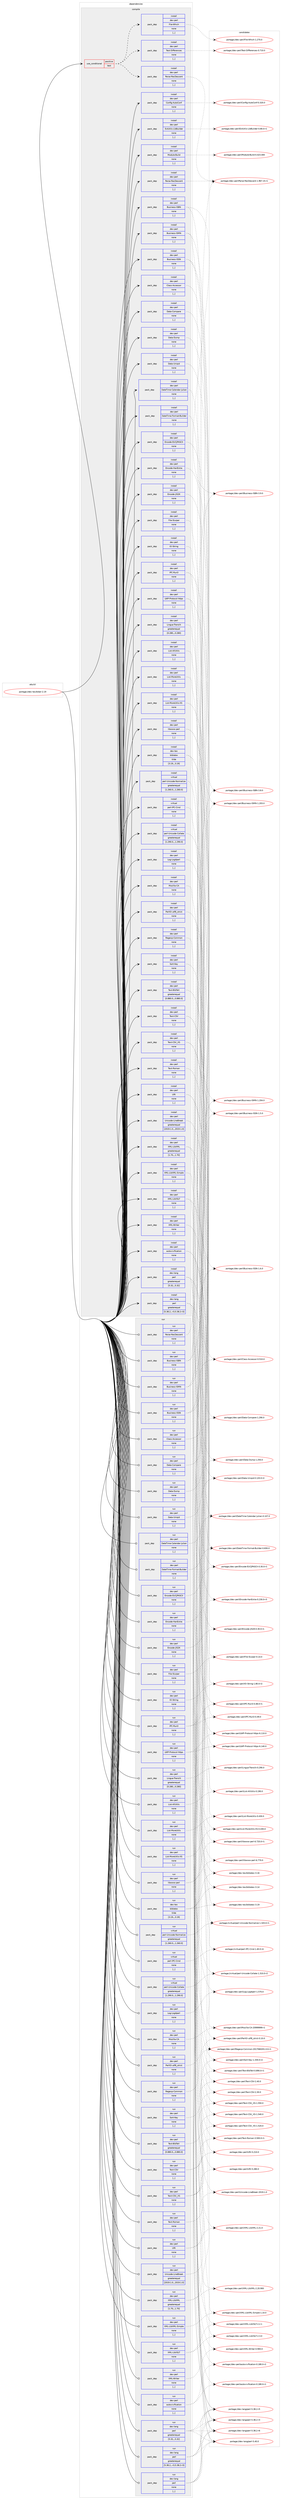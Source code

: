 digraph prolog {

# *************
# Graph options
# *************

newrank=true;
concentrate=true;
compound=true;
graph [rankdir=LR,fontname=Helvetica,fontsize=10,ranksep=1.5];#, ranksep=2.5, nodesep=0.2];
edge  [arrowhead=vee];
node  [fontname=Helvetica,fontsize=10];

# **********
# The ebuild
# **********

subgraph cluster_leftcol {
color=gray;
label=<<i>ebuild</i>>;
id [label="portage://dev-tex/biber-2.19", color=red, width=4, href="../dev-tex/biber-2.19.svg"];
}

# ****************
# The dependencies
# ****************

subgraph cluster_midcol {
color=gray;
label=<<i>dependencies</i>>;
subgraph cluster_compile {
fillcolor="#eeeeee";
style=filled;
label=<<i>compile</i>>;
subgraph cond59011 {
dependency208851 [label=<<TABLE BORDER="0" CELLBORDER="1" CELLSPACING="0" CELLPADDING="4"><TR><TD ROWSPAN="3" CELLPADDING="10">use_conditional</TD></TR><TR><TD>positive</TD></TR><TR><TD>test</TD></TR></TABLE>>, shape=none, color=red];
subgraph pack148450 {
dependency208852 [label=<<TABLE BORDER="0" CELLBORDER="1" CELLSPACING="0" CELLPADDING="4" WIDTH="220"><TR><TD ROWSPAN="6" CELLPADDING="30">pack_dep</TD></TR><TR><TD WIDTH="110">install</TD></TR><TR><TD>dev-perl</TD></TR><TR><TD>File-Which</TD></TR><TR><TD>none</TD></TR><TR><TD>[,,]</TD></TR></TABLE>>, shape=none, color=blue];
}
dependency208851:e -> dependency208852:w [weight=20,style="dashed",arrowhead="vee"];
subgraph pack148451 {
dependency208853 [label=<<TABLE BORDER="0" CELLBORDER="1" CELLSPACING="0" CELLPADDING="4" WIDTH="220"><TR><TD ROWSPAN="6" CELLPADDING="30">pack_dep</TD></TR><TR><TD WIDTH="110">install</TD></TR><TR><TD>dev-perl</TD></TR><TR><TD>Parse-RecDescent</TD></TR><TR><TD>none</TD></TR><TR><TD>[,,]</TD></TR></TABLE>>, shape=none, color=blue];
}
dependency208851:e -> dependency208853:w [weight=20,style="dashed",arrowhead="vee"];
subgraph pack148452 {
dependency208854 [label=<<TABLE BORDER="0" CELLBORDER="1" CELLSPACING="0" CELLPADDING="4" WIDTH="220"><TR><TD ROWSPAN="6" CELLPADDING="30">pack_dep</TD></TR><TR><TD WIDTH="110">install</TD></TR><TR><TD>dev-perl</TD></TR><TR><TD>Test-Differences</TD></TR><TR><TD>none</TD></TR><TR><TD>[,,]</TD></TR></TABLE>>, shape=none, color=blue];
}
dependency208851:e -> dependency208854:w [weight=20,style="dashed",arrowhead="vee"];
}
id:e -> dependency208851:w [weight=20,style="solid",arrowhead="vee"];
subgraph pack148453 {
dependency208855 [label=<<TABLE BORDER="0" CELLBORDER="1" CELLSPACING="0" CELLPADDING="4" WIDTH="220"><TR><TD ROWSPAN="6" CELLPADDING="30">pack_dep</TD></TR><TR><TD WIDTH="110">install</TD></TR><TR><TD>dev-lang</TD></TR><TR><TD>perl</TD></TR><TR><TD>greaterequal</TD></TR><TR><TD>[5.32,,,5.32]</TD></TR></TABLE>>, shape=none, color=blue];
}
id:e -> dependency208855:w [weight=20,style="solid",arrowhead="vee"];
subgraph pack148454 {
dependency208856 [label=<<TABLE BORDER="0" CELLBORDER="1" CELLSPACING="0" CELLPADDING="4" WIDTH="220"><TR><TD ROWSPAN="6" CELLPADDING="30">pack_dep</TD></TR><TR><TD WIDTH="110">install</TD></TR><TR><TD>dev-lang</TD></TR><TR><TD>perl</TD></TR><TR><TD>greaterequal</TD></TR><TR><TD>[5.38.2,,-r3,5.38.2-r3]</TD></TR></TABLE>>, shape=none, color=blue];
}
id:e -> dependency208856:w [weight=20,style="solid",arrowhead="vee"];
subgraph pack148455 {
dependency208857 [label=<<TABLE BORDER="0" CELLBORDER="1" CELLSPACING="0" CELLPADDING="4" WIDTH="220"><TR><TD ROWSPAN="6" CELLPADDING="30">pack_dep</TD></TR><TR><TD WIDTH="110">install</TD></TR><TR><TD>dev-perl</TD></TR><TR><TD>Business-ISBN</TD></TR><TR><TD>none</TD></TR><TR><TD>[,,]</TD></TR></TABLE>>, shape=none, color=blue];
}
id:e -> dependency208857:w [weight=20,style="solid",arrowhead="vee"];
subgraph pack148456 {
dependency208858 [label=<<TABLE BORDER="0" CELLBORDER="1" CELLSPACING="0" CELLPADDING="4" WIDTH="220"><TR><TD ROWSPAN="6" CELLPADDING="30">pack_dep</TD></TR><TR><TD WIDTH="110">install</TD></TR><TR><TD>dev-perl</TD></TR><TR><TD>Business-ISMN</TD></TR><TR><TD>none</TD></TR><TR><TD>[,,]</TD></TR></TABLE>>, shape=none, color=blue];
}
id:e -> dependency208858:w [weight=20,style="solid",arrowhead="vee"];
subgraph pack148457 {
dependency208859 [label=<<TABLE BORDER="0" CELLBORDER="1" CELLSPACING="0" CELLPADDING="4" WIDTH="220"><TR><TD ROWSPAN="6" CELLPADDING="30">pack_dep</TD></TR><TR><TD WIDTH="110">install</TD></TR><TR><TD>dev-perl</TD></TR><TR><TD>Business-ISSN</TD></TR><TR><TD>none</TD></TR><TR><TD>[,,]</TD></TR></TABLE>>, shape=none, color=blue];
}
id:e -> dependency208859:w [weight=20,style="solid",arrowhead="vee"];
subgraph pack148458 {
dependency208860 [label=<<TABLE BORDER="0" CELLBORDER="1" CELLSPACING="0" CELLPADDING="4" WIDTH="220"><TR><TD ROWSPAN="6" CELLPADDING="30">pack_dep</TD></TR><TR><TD WIDTH="110">install</TD></TR><TR><TD>dev-perl</TD></TR><TR><TD>Class-Accessor</TD></TR><TR><TD>none</TD></TR><TR><TD>[,,]</TD></TR></TABLE>>, shape=none, color=blue];
}
id:e -> dependency208860:w [weight=20,style="solid",arrowhead="vee"];
subgraph pack148459 {
dependency208861 [label=<<TABLE BORDER="0" CELLBORDER="1" CELLSPACING="0" CELLPADDING="4" WIDTH="220"><TR><TD ROWSPAN="6" CELLPADDING="30">pack_dep</TD></TR><TR><TD WIDTH="110">install</TD></TR><TR><TD>dev-perl</TD></TR><TR><TD>Config-AutoConf</TD></TR><TR><TD>none</TD></TR><TR><TD>[,,]</TD></TR></TABLE>>, shape=none, color=blue];
}
id:e -> dependency208861:w [weight=20,style="solid",arrowhead="vee"];
subgraph pack148460 {
dependency208862 [label=<<TABLE BORDER="0" CELLBORDER="1" CELLSPACING="0" CELLPADDING="4" WIDTH="220"><TR><TD ROWSPAN="6" CELLPADDING="30">pack_dep</TD></TR><TR><TD WIDTH="110">install</TD></TR><TR><TD>dev-perl</TD></TR><TR><TD>Data-Compare</TD></TR><TR><TD>none</TD></TR><TR><TD>[,,]</TD></TR></TABLE>>, shape=none, color=blue];
}
id:e -> dependency208862:w [weight=20,style="solid",arrowhead="vee"];
subgraph pack148461 {
dependency208863 [label=<<TABLE BORDER="0" CELLBORDER="1" CELLSPACING="0" CELLPADDING="4" WIDTH="220"><TR><TD ROWSPAN="6" CELLPADDING="30">pack_dep</TD></TR><TR><TD WIDTH="110">install</TD></TR><TR><TD>dev-perl</TD></TR><TR><TD>Data-Dump</TD></TR><TR><TD>none</TD></TR><TR><TD>[,,]</TD></TR></TABLE>>, shape=none, color=blue];
}
id:e -> dependency208863:w [weight=20,style="solid",arrowhead="vee"];
subgraph pack148462 {
dependency208864 [label=<<TABLE BORDER="0" CELLBORDER="1" CELLSPACING="0" CELLPADDING="4" WIDTH="220"><TR><TD ROWSPAN="6" CELLPADDING="30">pack_dep</TD></TR><TR><TD WIDTH="110">install</TD></TR><TR><TD>dev-perl</TD></TR><TR><TD>Data-Uniqid</TD></TR><TR><TD>none</TD></TR><TR><TD>[,,]</TD></TR></TABLE>>, shape=none, color=blue];
}
id:e -> dependency208864:w [weight=20,style="solid",arrowhead="vee"];
subgraph pack148463 {
dependency208865 [label=<<TABLE BORDER="0" CELLBORDER="1" CELLSPACING="0" CELLPADDING="4" WIDTH="220"><TR><TD ROWSPAN="6" CELLPADDING="30">pack_dep</TD></TR><TR><TD WIDTH="110">install</TD></TR><TR><TD>dev-perl</TD></TR><TR><TD>DateTime-Calendar-Julian</TD></TR><TR><TD>none</TD></TR><TR><TD>[,,]</TD></TR></TABLE>>, shape=none, color=blue];
}
id:e -> dependency208865:w [weight=20,style="solid",arrowhead="vee"];
subgraph pack148464 {
dependency208866 [label=<<TABLE BORDER="0" CELLBORDER="1" CELLSPACING="0" CELLPADDING="4" WIDTH="220"><TR><TD ROWSPAN="6" CELLPADDING="30">pack_dep</TD></TR><TR><TD WIDTH="110">install</TD></TR><TR><TD>dev-perl</TD></TR><TR><TD>DateTime-Format-Builder</TD></TR><TR><TD>none</TD></TR><TR><TD>[,,]</TD></TR></TABLE>>, shape=none, color=blue];
}
id:e -> dependency208866:w [weight=20,style="solid",arrowhead="vee"];
subgraph pack148465 {
dependency208867 [label=<<TABLE BORDER="0" CELLBORDER="1" CELLSPACING="0" CELLPADDING="4" WIDTH="220"><TR><TD ROWSPAN="6" CELLPADDING="30">pack_dep</TD></TR><TR><TD WIDTH="110">install</TD></TR><TR><TD>dev-perl</TD></TR><TR><TD>Encode-EUCJPASCII</TD></TR><TR><TD>none</TD></TR><TR><TD>[,,]</TD></TR></TABLE>>, shape=none, color=blue];
}
id:e -> dependency208867:w [weight=20,style="solid",arrowhead="vee"];
subgraph pack148466 {
dependency208868 [label=<<TABLE BORDER="0" CELLBORDER="1" CELLSPACING="0" CELLPADDING="4" WIDTH="220"><TR><TD ROWSPAN="6" CELLPADDING="30">pack_dep</TD></TR><TR><TD WIDTH="110">install</TD></TR><TR><TD>dev-perl</TD></TR><TR><TD>Encode-HanExtra</TD></TR><TR><TD>none</TD></TR><TR><TD>[,,]</TD></TR></TABLE>>, shape=none, color=blue];
}
id:e -> dependency208868:w [weight=20,style="solid",arrowhead="vee"];
subgraph pack148467 {
dependency208869 [label=<<TABLE BORDER="0" CELLBORDER="1" CELLSPACING="0" CELLPADDING="4" WIDTH="220"><TR><TD ROWSPAN="6" CELLPADDING="30">pack_dep</TD></TR><TR><TD WIDTH="110">install</TD></TR><TR><TD>dev-perl</TD></TR><TR><TD>Encode-JIS2K</TD></TR><TR><TD>none</TD></TR><TR><TD>[,,]</TD></TR></TABLE>>, shape=none, color=blue];
}
id:e -> dependency208869:w [weight=20,style="solid",arrowhead="vee"];
subgraph pack148468 {
dependency208870 [label=<<TABLE BORDER="0" CELLBORDER="1" CELLSPACING="0" CELLPADDING="4" WIDTH="220"><TR><TD ROWSPAN="6" CELLPADDING="30">pack_dep</TD></TR><TR><TD WIDTH="110">install</TD></TR><TR><TD>dev-perl</TD></TR><TR><TD>ExtUtils-LibBuilder</TD></TR><TR><TD>none</TD></TR><TR><TD>[,,]</TD></TR></TABLE>>, shape=none, color=blue];
}
id:e -> dependency208870:w [weight=20,style="solid",arrowhead="vee"];
subgraph pack148469 {
dependency208871 [label=<<TABLE BORDER="0" CELLBORDER="1" CELLSPACING="0" CELLPADDING="4" WIDTH="220"><TR><TD ROWSPAN="6" CELLPADDING="30">pack_dep</TD></TR><TR><TD WIDTH="110">install</TD></TR><TR><TD>dev-perl</TD></TR><TR><TD>File-Slurper</TD></TR><TR><TD>none</TD></TR><TR><TD>[,,]</TD></TR></TABLE>>, shape=none, color=blue];
}
id:e -> dependency208871:w [weight=20,style="solid",arrowhead="vee"];
subgraph pack148470 {
dependency208872 [label=<<TABLE BORDER="0" CELLBORDER="1" CELLSPACING="0" CELLPADDING="4" WIDTH="220"><TR><TD ROWSPAN="6" CELLPADDING="30">pack_dep</TD></TR><TR><TD WIDTH="110">install</TD></TR><TR><TD>dev-perl</TD></TR><TR><TD>IO-String</TD></TR><TR><TD>none</TD></TR><TR><TD>[,,]</TD></TR></TABLE>>, shape=none, color=blue];
}
id:e -> dependency208872:w [weight=20,style="solid",arrowhead="vee"];
subgraph pack148471 {
dependency208873 [label=<<TABLE BORDER="0" CELLBORDER="1" CELLSPACING="0" CELLPADDING="4" WIDTH="220"><TR><TD ROWSPAN="6" CELLPADDING="30">pack_dep</TD></TR><TR><TD WIDTH="110">install</TD></TR><TR><TD>dev-perl</TD></TR><TR><TD>IPC-Run3</TD></TR><TR><TD>none</TD></TR><TR><TD>[,,]</TD></TR></TABLE>>, shape=none, color=blue];
}
id:e -> dependency208873:w [weight=20,style="solid",arrowhead="vee"];
subgraph pack148472 {
dependency208874 [label=<<TABLE BORDER="0" CELLBORDER="1" CELLSPACING="0" CELLPADDING="4" WIDTH="220"><TR><TD ROWSPAN="6" CELLPADDING="30">pack_dep</TD></TR><TR><TD WIDTH="110">install</TD></TR><TR><TD>dev-perl</TD></TR><TR><TD>LWP-Protocol-https</TD></TR><TR><TD>none</TD></TR><TR><TD>[,,]</TD></TR></TABLE>>, shape=none, color=blue];
}
id:e -> dependency208874:w [weight=20,style="solid",arrowhead="vee"];
subgraph pack148473 {
dependency208875 [label=<<TABLE BORDER="0" CELLBORDER="1" CELLSPACING="0" CELLPADDING="4" WIDTH="220"><TR><TD ROWSPAN="6" CELLPADDING="30">pack_dep</TD></TR><TR><TD WIDTH="110">install</TD></TR><TR><TD>dev-perl</TD></TR><TR><TD>Lingua-Translit</TD></TR><TR><TD>greaterequal</TD></TR><TR><TD>[0.280,,,0.280]</TD></TR></TABLE>>, shape=none, color=blue];
}
id:e -> dependency208875:w [weight=20,style="solid",arrowhead="vee"];
subgraph pack148474 {
dependency208876 [label=<<TABLE BORDER="0" CELLBORDER="1" CELLSPACING="0" CELLPADDING="4" WIDTH="220"><TR><TD ROWSPAN="6" CELLPADDING="30">pack_dep</TD></TR><TR><TD WIDTH="110">install</TD></TR><TR><TD>dev-perl</TD></TR><TR><TD>List-AllUtils</TD></TR><TR><TD>none</TD></TR><TR><TD>[,,]</TD></TR></TABLE>>, shape=none, color=blue];
}
id:e -> dependency208876:w [weight=20,style="solid",arrowhead="vee"];
subgraph pack148475 {
dependency208877 [label=<<TABLE BORDER="0" CELLBORDER="1" CELLSPACING="0" CELLPADDING="4" WIDTH="220"><TR><TD ROWSPAN="6" CELLPADDING="30">pack_dep</TD></TR><TR><TD WIDTH="110">install</TD></TR><TR><TD>dev-perl</TD></TR><TR><TD>List-MoreUtils</TD></TR><TR><TD>none</TD></TR><TR><TD>[,,]</TD></TR></TABLE>>, shape=none, color=blue];
}
id:e -> dependency208877:w [weight=20,style="solid",arrowhead="vee"];
subgraph pack148476 {
dependency208878 [label=<<TABLE BORDER="0" CELLBORDER="1" CELLSPACING="0" CELLPADDING="4" WIDTH="220"><TR><TD ROWSPAN="6" CELLPADDING="30">pack_dep</TD></TR><TR><TD WIDTH="110">install</TD></TR><TR><TD>dev-perl</TD></TR><TR><TD>List-MoreUtils-XS</TD></TR><TR><TD>none</TD></TR><TR><TD>[,,]</TD></TR></TABLE>>, shape=none, color=blue];
}
id:e -> dependency208878:w [weight=20,style="solid",arrowhead="vee"];
subgraph pack148477 {
dependency208879 [label=<<TABLE BORDER="0" CELLBORDER="1" CELLSPACING="0" CELLPADDING="4" WIDTH="220"><TR><TD ROWSPAN="6" CELLPADDING="30">pack_dep</TD></TR><TR><TD WIDTH="110">install</TD></TR><TR><TD>dev-perl</TD></TR><TR><TD>Log-Log4perl</TD></TR><TR><TD>none</TD></TR><TR><TD>[,,]</TD></TR></TABLE>>, shape=none, color=blue];
}
id:e -> dependency208879:w [weight=20,style="solid",arrowhead="vee"];
subgraph pack148478 {
dependency208880 [label=<<TABLE BORDER="0" CELLBORDER="1" CELLSPACING="0" CELLPADDING="4" WIDTH="220"><TR><TD ROWSPAN="6" CELLPADDING="30">pack_dep</TD></TR><TR><TD WIDTH="110">install</TD></TR><TR><TD>dev-perl</TD></TR><TR><TD>Module-Build</TD></TR><TR><TD>none</TD></TR><TR><TD>[,,]</TD></TR></TABLE>>, shape=none, color=blue];
}
id:e -> dependency208880:w [weight=20,style="solid",arrowhead="vee"];
subgraph pack148479 {
dependency208881 [label=<<TABLE BORDER="0" CELLBORDER="1" CELLSPACING="0" CELLPADDING="4" WIDTH="220"><TR><TD ROWSPAN="6" CELLPADDING="30">pack_dep</TD></TR><TR><TD WIDTH="110">install</TD></TR><TR><TD>dev-perl</TD></TR><TR><TD>Mozilla-CA</TD></TR><TR><TD>none</TD></TR><TR><TD>[,,]</TD></TR></TABLE>>, shape=none, color=blue];
}
id:e -> dependency208881:w [weight=20,style="solid",arrowhead="vee"];
subgraph pack148480 {
dependency208882 [label=<<TABLE BORDER="0" CELLBORDER="1" CELLSPACING="0" CELLPADDING="4" WIDTH="220"><TR><TD ROWSPAN="6" CELLPADDING="30">pack_dep</TD></TR><TR><TD WIDTH="110">install</TD></TR><TR><TD>dev-perl</TD></TR><TR><TD>Parse-RecDescent</TD></TR><TR><TD>none</TD></TR><TR><TD>[,,]</TD></TR></TABLE>>, shape=none, color=blue];
}
id:e -> dependency208882:w [weight=20,style="solid",arrowhead="vee"];
subgraph pack148481 {
dependency208883 [label=<<TABLE BORDER="0" CELLBORDER="1" CELLSPACING="0" CELLPADDING="4" WIDTH="220"><TR><TD ROWSPAN="6" CELLPADDING="30">pack_dep</TD></TR><TR><TD WIDTH="110">install</TD></TR><TR><TD>dev-perl</TD></TR><TR><TD>PerlIO-utf8_strict</TD></TR><TR><TD>none</TD></TR><TR><TD>[,,]</TD></TR></TABLE>>, shape=none, color=blue];
}
id:e -> dependency208883:w [weight=20,style="solid",arrowhead="vee"];
subgraph pack148482 {
dependency208884 [label=<<TABLE BORDER="0" CELLBORDER="1" CELLSPACING="0" CELLPADDING="4" WIDTH="220"><TR><TD ROWSPAN="6" CELLPADDING="30">pack_dep</TD></TR><TR><TD WIDTH="110">install</TD></TR><TR><TD>dev-perl</TD></TR><TR><TD>Regexp-Common</TD></TR><TR><TD>none</TD></TR><TR><TD>[,,]</TD></TR></TABLE>>, shape=none, color=blue];
}
id:e -> dependency208884:w [weight=20,style="solid",arrowhead="vee"];
subgraph pack148483 {
dependency208885 [label=<<TABLE BORDER="0" CELLBORDER="1" CELLSPACING="0" CELLPADDING="4" WIDTH="220"><TR><TD ROWSPAN="6" CELLPADDING="30">pack_dep</TD></TR><TR><TD WIDTH="110">install</TD></TR><TR><TD>dev-perl</TD></TR><TR><TD>Sort-Key</TD></TR><TR><TD>none</TD></TR><TR><TD>[,,]</TD></TR></TABLE>>, shape=none, color=blue];
}
id:e -> dependency208885:w [weight=20,style="solid",arrowhead="vee"];
subgraph pack148484 {
dependency208886 [label=<<TABLE BORDER="0" CELLBORDER="1" CELLSPACING="0" CELLPADDING="4" WIDTH="220"><TR><TD ROWSPAN="6" CELLPADDING="30">pack_dep</TD></TR><TR><TD WIDTH="110">install</TD></TR><TR><TD>dev-perl</TD></TR><TR><TD>Text-BibTeX</TD></TR><TR><TD>greaterequal</TD></TR><TR><TD>[0.880.0,,,0.880.0]</TD></TR></TABLE>>, shape=none, color=blue];
}
id:e -> dependency208886:w [weight=20,style="solid",arrowhead="vee"];
subgraph pack148485 {
dependency208887 [label=<<TABLE BORDER="0" CELLBORDER="1" CELLSPACING="0" CELLPADDING="4" WIDTH="220"><TR><TD ROWSPAN="6" CELLPADDING="30">pack_dep</TD></TR><TR><TD WIDTH="110">install</TD></TR><TR><TD>dev-perl</TD></TR><TR><TD>Text-CSV</TD></TR><TR><TD>none</TD></TR><TR><TD>[,,]</TD></TR></TABLE>>, shape=none, color=blue];
}
id:e -> dependency208887:w [weight=20,style="solid",arrowhead="vee"];
subgraph pack148486 {
dependency208888 [label=<<TABLE BORDER="0" CELLBORDER="1" CELLSPACING="0" CELLPADDING="4" WIDTH="220"><TR><TD ROWSPAN="6" CELLPADDING="30">pack_dep</TD></TR><TR><TD WIDTH="110">install</TD></TR><TR><TD>dev-perl</TD></TR><TR><TD>Text-CSV_XS</TD></TR><TR><TD>none</TD></TR><TR><TD>[,,]</TD></TR></TABLE>>, shape=none, color=blue];
}
id:e -> dependency208888:w [weight=20,style="solid",arrowhead="vee"];
subgraph pack148487 {
dependency208889 [label=<<TABLE BORDER="0" CELLBORDER="1" CELLSPACING="0" CELLPADDING="4" WIDTH="220"><TR><TD ROWSPAN="6" CELLPADDING="30">pack_dep</TD></TR><TR><TD WIDTH="110">install</TD></TR><TR><TD>dev-perl</TD></TR><TR><TD>Text-Roman</TD></TR><TR><TD>none</TD></TR><TR><TD>[,,]</TD></TR></TABLE>>, shape=none, color=blue];
}
id:e -> dependency208889:w [weight=20,style="solid",arrowhead="vee"];
subgraph pack148488 {
dependency208890 [label=<<TABLE BORDER="0" CELLBORDER="1" CELLSPACING="0" CELLPADDING="4" WIDTH="220"><TR><TD ROWSPAN="6" CELLPADDING="30">pack_dep</TD></TR><TR><TD WIDTH="110">install</TD></TR><TR><TD>dev-perl</TD></TR><TR><TD>URI</TD></TR><TR><TD>none</TD></TR><TR><TD>[,,]</TD></TR></TABLE>>, shape=none, color=blue];
}
id:e -> dependency208890:w [weight=20,style="solid",arrowhead="vee"];
subgraph pack148489 {
dependency208891 [label=<<TABLE BORDER="0" CELLBORDER="1" CELLSPACING="0" CELLPADDING="4" WIDTH="220"><TR><TD ROWSPAN="6" CELLPADDING="30">pack_dep</TD></TR><TR><TD WIDTH="110">install</TD></TR><TR><TD>dev-perl</TD></TR><TR><TD>Unicode-LineBreak</TD></TR><TR><TD>greaterequal</TD></TR><TR><TD>[2019.1.0,,,2019.1.0]</TD></TR></TABLE>>, shape=none, color=blue];
}
id:e -> dependency208891:w [weight=20,style="solid",arrowhead="vee"];
subgraph pack148490 {
dependency208892 [label=<<TABLE BORDER="0" CELLBORDER="1" CELLSPACING="0" CELLPADDING="4" WIDTH="220"><TR><TD ROWSPAN="6" CELLPADDING="30">pack_dep</TD></TR><TR><TD WIDTH="110">install</TD></TR><TR><TD>dev-perl</TD></TR><TR><TD>XML-LibXML</TD></TR><TR><TD>greaterequal</TD></TR><TR><TD>[1.70,,,1.70]</TD></TR></TABLE>>, shape=none, color=blue];
}
id:e -> dependency208892:w [weight=20,style="solid",arrowhead="vee"];
subgraph pack148491 {
dependency208893 [label=<<TABLE BORDER="0" CELLBORDER="1" CELLSPACING="0" CELLPADDING="4" WIDTH="220"><TR><TD ROWSPAN="6" CELLPADDING="30">pack_dep</TD></TR><TR><TD WIDTH="110">install</TD></TR><TR><TD>dev-perl</TD></TR><TR><TD>XML-LibXML-Simple</TD></TR><TR><TD>none</TD></TR><TR><TD>[,,]</TD></TR></TABLE>>, shape=none, color=blue];
}
id:e -> dependency208893:w [weight=20,style="solid",arrowhead="vee"];
subgraph pack148492 {
dependency208894 [label=<<TABLE BORDER="0" CELLBORDER="1" CELLSPACING="0" CELLPADDING="4" WIDTH="220"><TR><TD ROWSPAN="6" CELLPADDING="30">pack_dep</TD></TR><TR><TD WIDTH="110">install</TD></TR><TR><TD>dev-perl</TD></TR><TR><TD>XML-LibXSLT</TD></TR><TR><TD>none</TD></TR><TR><TD>[,,]</TD></TR></TABLE>>, shape=none, color=blue];
}
id:e -> dependency208894:w [weight=20,style="solid",arrowhead="vee"];
subgraph pack148493 {
dependency208895 [label=<<TABLE BORDER="0" CELLBORDER="1" CELLSPACING="0" CELLPADDING="4" WIDTH="220"><TR><TD ROWSPAN="6" CELLPADDING="30">pack_dep</TD></TR><TR><TD WIDTH="110">install</TD></TR><TR><TD>dev-perl</TD></TR><TR><TD>XML-Writer</TD></TR><TR><TD>none</TD></TR><TR><TD>[,,]</TD></TR></TABLE>>, shape=none, color=blue];
}
id:e -> dependency208895:w [weight=20,style="solid",arrowhead="vee"];
subgraph pack148494 {
dependency208896 [label=<<TABLE BORDER="0" CELLBORDER="1" CELLSPACING="0" CELLPADDING="4" WIDTH="220"><TR><TD ROWSPAN="6" CELLPADDING="30">pack_dep</TD></TR><TR><TD WIDTH="110">install</TD></TR><TR><TD>dev-perl</TD></TR><TR><TD>autovivification</TD></TR><TR><TD>none</TD></TR><TR><TD>[,,]</TD></TR></TABLE>>, shape=none, color=blue];
}
id:e -> dependency208896:w [weight=20,style="solid",arrowhead="vee"];
subgraph pack148495 {
dependency208897 [label=<<TABLE BORDER="0" CELLBORDER="1" CELLSPACING="0" CELLPADDING="4" WIDTH="220"><TR><TD ROWSPAN="6" CELLPADDING="30">pack_dep</TD></TR><TR><TD WIDTH="110">install</TD></TR><TR><TD>dev-perl</TD></TR><TR><TD>libwww-perl</TD></TR><TR><TD>none</TD></TR><TR><TD>[,,]</TD></TR></TABLE>>, shape=none, color=blue];
}
id:e -> dependency208897:w [weight=20,style="solid",arrowhead="vee"];
subgraph pack148496 {
dependency208898 [label=<<TABLE BORDER="0" CELLBORDER="1" CELLSPACING="0" CELLPADDING="4" WIDTH="220"><TR><TD ROWSPAN="6" CELLPADDING="30">pack_dep</TD></TR><TR><TD WIDTH="110">install</TD></TR><TR><TD>dev-tex</TD></TR><TR><TD>biblatex</TD></TR><TR><TD>tilde</TD></TR><TR><TD>[3.19,,,3.19]</TD></TR></TABLE>>, shape=none, color=blue];
}
id:e -> dependency208898:w [weight=20,style="solid",arrowhead="vee"];
subgraph pack148497 {
dependency208899 [label=<<TABLE BORDER="0" CELLBORDER="1" CELLSPACING="0" CELLPADDING="4" WIDTH="220"><TR><TD ROWSPAN="6" CELLPADDING="30">pack_dep</TD></TR><TR><TD WIDTH="110">install</TD></TR><TR><TD>virtual</TD></TR><TR><TD>perl-IPC-Cmd</TD></TR><TR><TD>none</TD></TR><TR><TD>[,,]</TD></TR></TABLE>>, shape=none, color=blue];
}
id:e -> dependency208899:w [weight=20,style="solid",arrowhead="vee"];
subgraph pack148498 {
dependency208900 [label=<<TABLE BORDER="0" CELLBORDER="1" CELLSPACING="0" CELLPADDING="4" WIDTH="220"><TR><TD ROWSPAN="6" CELLPADDING="30">pack_dep</TD></TR><TR><TD WIDTH="110">install</TD></TR><TR><TD>virtual</TD></TR><TR><TD>perl-Unicode-Collate</TD></TR><TR><TD>greaterequal</TD></TR><TR><TD>[1.290.0,,,1.290.0]</TD></TR></TABLE>>, shape=none, color=blue];
}
id:e -> dependency208900:w [weight=20,style="solid",arrowhead="vee"];
subgraph pack148499 {
dependency208901 [label=<<TABLE BORDER="0" CELLBORDER="1" CELLSPACING="0" CELLPADDING="4" WIDTH="220"><TR><TD ROWSPAN="6" CELLPADDING="30">pack_dep</TD></TR><TR><TD WIDTH="110">install</TD></TR><TR><TD>virtual</TD></TR><TR><TD>perl-Unicode-Normalize</TD></TR><TR><TD>greaterequal</TD></TR><TR><TD>[1.260.0,,,1.260.0]</TD></TR></TABLE>>, shape=none, color=blue];
}
id:e -> dependency208901:w [weight=20,style="solid",arrowhead="vee"];
}
subgraph cluster_compileandrun {
fillcolor="#eeeeee";
style=filled;
label=<<i>compile and run</i>>;
}
subgraph cluster_run {
fillcolor="#eeeeee";
style=filled;
label=<<i>run</i>>;
subgraph pack148500 {
dependency208902 [label=<<TABLE BORDER="0" CELLBORDER="1" CELLSPACING="0" CELLPADDING="4" WIDTH="220"><TR><TD ROWSPAN="6" CELLPADDING="30">pack_dep</TD></TR><TR><TD WIDTH="110">run</TD></TR><TR><TD>dev-lang</TD></TR><TR><TD>perl</TD></TR><TR><TD>greaterequal</TD></TR><TR><TD>[5.32,,,5.32]</TD></TR></TABLE>>, shape=none, color=blue];
}
id:e -> dependency208902:w [weight=20,style="solid",arrowhead="odot"];
subgraph pack148501 {
dependency208903 [label=<<TABLE BORDER="0" CELLBORDER="1" CELLSPACING="0" CELLPADDING="4" WIDTH="220"><TR><TD ROWSPAN="6" CELLPADDING="30">pack_dep</TD></TR><TR><TD WIDTH="110">run</TD></TR><TR><TD>dev-lang</TD></TR><TR><TD>perl</TD></TR><TR><TD>greaterequal</TD></TR><TR><TD>[5.38.2,,-r3,5.38.2-r3]</TD></TR></TABLE>>, shape=none, color=blue];
}
id:e -> dependency208903:w [weight=20,style="solid",arrowhead="odot"];
subgraph pack148502 {
dependency208904 [label=<<TABLE BORDER="0" CELLBORDER="1" CELLSPACING="0" CELLPADDING="4" WIDTH="220"><TR><TD ROWSPAN="6" CELLPADDING="30">pack_dep</TD></TR><TR><TD WIDTH="110">run</TD></TR><TR><TD>dev-lang</TD></TR><TR><TD>perl</TD></TR><TR><TD>none</TD></TR><TR><TD>[,,]</TD></TR></TABLE>>, shape=none, color=blue];
}
id:e -> dependency208904:w [weight=20,style="solid",arrowhead="odot"];
subgraph pack148503 {
dependency208905 [label=<<TABLE BORDER="0" CELLBORDER="1" CELLSPACING="0" CELLPADDING="4" WIDTH="220"><TR><TD ROWSPAN="6" CELLPADDING="30">pack_dep</TD></TR><TR><TD WIDTH="110">run</TD></TR><TR><TD>dev-perl</TD></TR><TR><TD>Business-ISBN</TD></TR><TR><TD>none</TD></TR><TR><TD>[,,]</TD></TR></TABLE>>, shape=none, color=blue];
}
id:e -> dependency208905:w [weight=20,style="solid",arrowhead="odot"];
subgraph pack148504 {
dependency208906 [label=<<TABLE BORDER="0" CELLBORDER="1" CELLSPACING="0" CELLPADDING="4" WIDTH="220"><TR><TD ROWSPAN="6" CELLPADDING="30">pack_dep</TD></TR><TR><TD WIDTH="110">run</TD></TR><TR><TD>dev-perl</TD></TR><TR><TD>Business-ISMN</TD></TR><TR><TD>none</TD></TR><TR><TD>[,,]</TD></TR></TABLE>>, shape=none, color=blue];
}
id:e -> dependency208906:w [weight=20,style="solid",arrowhead="odot"];
subgraph pack148505 {
dependency208907 [label=<<TABLE BORDER="0" CELLBORDER="1" CELLSPACING="0" CELLPADDING="4" WIDTH="220"><TR><TD ROWSPAN="6" CELLPADDING="30">pack_dep</TD></TR><TR><TD WIDTH="110">run</TD></TR><TR><TD>dev-perl</TD></TR><TR><TD>Business-ISSN</TD></TR><TR><TD>none</TD></TR><TR><TD>[,,]</TD></TR></TABLE>>, shape=none, color=blue];
}
id:e -> dependency208907:w [weight=20,style="solid",arrowhead="odot"];
subgraph pack148506 {
dependency208908 [label=<<TABLE BORDER="0" CELLBORDER="1" CELLSPACING="0" CELLPADDING="4" WIDTH="220"><TR><TD ROWSPAN="6" CELLPADDING="30">pack_dep</TD></TR><TR><TD WIDTH="110">run</TD></TR><TR><TD>dev-perl</TD></TR><TR><TD>Class-Accessor</TD></TR><TR><TD>none</TD></TR><TR><TD>[,,]</TD></TR></TABLE>>, shape=none, color=blue];
}
id:e -> dependency208908:w [weight=20,style="solid",arrowhead="odot"];
subgraph pack148507 {
dependency208909 [label=<<TABLE BORDER="0" CELLBORDER="1" CELLSPACING="0" CELLPADDING="4" WIDTH="220"><TR><TD ROWSPAN="6" CELLPADDING="30">pack_dep</TD></TR><TR><TD WIDTH="110">run</TD></TR><TR><TD>dev-perl</TD></TR><TR><TD>Data-Compare</TD></TR><TR><TD>none</TD></TR><TR><TD>[,,]</TD></TR></TABLE>>, shape=none, color=blue];
}
id:e -> dependency208909:w [weight=20,style="solid",arrowhead="odot"];
subgraph pack148508 {
dependency208910 [label=<<TABLE BORDER="0" CELLBORDER="1" CELLSPACING="0" CELLPADDING="4" WIDTH="220"><TR><TD ROWSPAN="6" CELLPADDING="30">pack_dep</TD></TR><TR><TD WIDTH="110">run</TD></TR><TR><TD>dev-perl</TD></TR><TR><TD>Data-Dump</TD></TR><TR><TD>none</TD></TR><TR><TD>[,,]</TD></TR></TABLE>>, shape=none, color=blue];
}
id:e -> dependency208910:w [weight=20,style="solid",arrowhead="odot"];
subgraph pack148509 {
dependency208911 [label=<<TABLE BORDER="0" CELLBORDER="1" CELLSPACING="0" CELLPADDING="4" WIDTH="220"><TR><TD ROWSPAN="6" CELLPADDING="30">pack_dep</TD></TR><TR><TD WIDTH="110">run</TD></TR><TR><TD>dev-perl</TD></TR><TR><TD>Data-Uniqid</TD></TR><TR><TD>none</TD></TR><TR><TD>[,,]</TD></TR></TABLE>>, shape=none, color=blue];
}
id:e -> dependency208911:w [weight=20,style="solid",arrowhead="odot"];
subgraph pack148510 {
dependency208912 [label=<<TABLE BORDER="0" CELLBORDER="1" CELLSPACING="0" CELLPADDING="4" WIDTH="220"><TR><TD ROWSPAN="6" CELLPADDING="30">pack_dep</TD></TR><TR><TD WIDTH="110">run</TD></TR><TR><TD>dev-perl</TD></TR><TR><TD>DateTime-Calendar-Julian</TD></TR><TR><TD>none</TD></TR><TR><TD>[,,]</TD></TR></TABLE>>, shape=none, color=blue];
}
id:e -> dependency208912:w [weight=20,style="solid",arrowhead="odot"];
subgraph pack148511 {
dependency208913 [label=<<TABLE BORDER="0" CELLBORDER="1" CELLSPACING="0" CELLPADDING="4" WIDTH="220"><TR><TD ROWSPAN="6" CELLPADDING="30">pack_dep</TD></TR><TR><TD WIDTH="110">run</TD></TR><TR><TD>dev-perl</TD></TR><TR><TD>DateTime-Format-Builder</TD></TR><TR><TD>none</TD></TR><TR><TD>[,,]</TD></TR></TABLE>>, shape=none, color=blue];
}
id:e -> dependency208913:w [weight=20,style="solid",arrowhead="odot"];
subgraph pack148512 {
dependency208914 [label=<<TABLE BORDER="0" CELLBORDER="1" CELLSPACING="0" CELLPADDING="4" WIDTH="220"><TR><TD ROWSPAN="6" CELLPADDING="30">pack_dep</TD></TR><TR><TD WIDTH="110">run</TD></TR><TR><TD>dev-perl</TD></TR><TR><TD>Encode-EUCJPASCII</TD></TR><TR><TD>none</TD></TR><TR><TD>[,,]</TD></TR></TABLE>>, shape=none, color=blue];
}
id:e -> dependency208914:w [weight=20,style="solid",arrowhead="odot"];
subgraph pack148513 {
dependency208915 [label=<<TABLE BORDER="0" CELLBORDER="1" CELLSPACING="0" CELLPADDING="4" WIDTH="220"><TR><TD ROWSPAN="6" CELLPADDING="30">pack_dep</TD></TR><TR><TD WIDTH="110">run</TD></TR><TR><TD>dev-perl</TD></TR><TR><TD>Encode-HanExtra</TD></TR><TR><TD>none</TD></TR><TR><TD>[,,]</TD></TR></TABLE>>, shape=none, color=blue];
}
id:e -> dependency208915:w [weight=20,style="solid",arrowhead="odot"];
subgraph pack148514 {
dependency208916 [label=<<TABLE BORDER="0" CELLBORDER="1" CELLSPACING="0" CELLPADDING="4" WIDTH="220"><TR><TD ROWSPAN="6" CELLPADDING="30">pack_dep</TD></TR><TR><TD WIDTH="110">run</TD></TR><TR><TD>dev-perl</TD></TR><TR><TD>Encode-JIS2K</TD></TR><TR><TD>none</TD></TR><TR><TD>[,,]</TD></TR></TABLE>>, shape=none, color=blue];
}
id:e -> dependency208916:w [weight=20,style="solid",arrowhead="odot"];
subgraph pack148515 {
dependency208917 [label=<<TABLE BORDER="0" CELLBORDER="1" CELLSPACING="0" CELLPADDING="4" WIDTH="220"><TR><TD ROWSPAN="6" CELLPADDING="30">pack_dep</TD></TR><TR><TD WIDTH="110">run</TD></TR><TR><TD>dev-perl</TD></TR><TR><TD>File-Slurper</TD></TR><TR><TD>none</TD></TR><TR><TD>[,,]</TD></TR></TABLE>>, shape=none, color=blue];
}
id:e -> dependency208917:w [weight=20,style="solid",arrowhead="odot"];
subgraph pack148516 {
dependency208918 [label=<<TABLE BORDER="0" CELLBORDER="1" CELLSPACING="0" CELLPADDING="4" WIDTH="220"><TR><TD ROWSPAN="6" CELLPADDING="30">pack_dep</TD></TR><TR><TD WIDTH="110">run</TD></TR><TR><TD>dev-perl</TD></TR><TR><TD>IO-String</TD></TR><TR><TD>none</TD></TR><TR><TD>[,,]</TD></TR></TABLE>>, shape=none, color=blue];
}
id:e -> dependency208918:w [weight=20,style="solid",arrowhead="odot"];
subgraph pack148517 {
dependency208919 [label=<<TABLE BORDER="0" CELLBORDER="1" CELLSPACING="0" CELLPADDING="4" WIDTH="220"><TR><TD ROWSPAN="6" CELLPADDING="30">pack_dep</TD></TR><TR><TD WIDTH="110">run</TD></TR><TR><TD>dev-perl</TD></TR><TR><TD>IPC-Run3</TD></TR><TR><TD>none</TD></TR><TR><TD>[,,]</TD></TR></TABLE>>, shape=none, color=blue];
}
id:e -> dependency208919:w [weight=20,style="solid",arrowhead="odot"];
subgraph pack148518 {
dependency208920 [label=<<TABLE BORDER="0" CELLBORDER="1" CELLSPACING="0" CELLPADDING="4" WIDTH="220"><TR><TD ROWSPAN="6" CELLPADDING="30">pack_dep</TD></TR><TR><TD WIDTH="110">run</TD></TR><TR><TD>dev-perl</TD></TR><TR><TD>LWP-Protocol-https</TD></TR><TR><TD>none</TD></TR><TR><TD>[,,]</TD></TR></TABLE>>, shape=none, color=blue];
}
id:e -> dependency208920:w [weight=20,style="solid",arrowhead="odot"];
subgraph pack148519 {
dependency208921 [label=<<TABLE BORDER="0" CELLBORDER="1" CELLSPACING="0" CELLPADDING="4" WIDTH="220"><TR><TD ROWSPAN="6" CELLPADDING="30">pack_dep</TD></TR><TR><TD WIDTH="110">run</TD></TR><TR><TD>dev-perl</TD></TR><TR><TD>Lingua-Translit</TD></TR><TR><TD>greaterequal</TD></TR><TR><TD>[0.280,,,0.280]</TD></TR></TABLE>>, shape=none, color=blue];
}
id:e -> dependency208921:w [weight=20,style="solid",arrowhead="odot"];
subgraph pack148520 {
dependency208922 [label=<<TABLE BORDER="0" CELLBORDER="1" CELLSPACING="0" CELLPADDING="4" WIDTH="220"><TR><TD ROWSPAN="6" CELLPADDING="30">pack_dep</TD></TR><TR><TD WIDTH="110">run</TD></TR><TR><TD>dev-perl</TD></TR><TR><TD>List-AllUtils</TD></TR><TR><TD>none</TD></TR><TR><TD>[,,]</TD></TR></TABLE>>, shape=none, color=blue];
}
id:e -> dependency208922:w [weight=20,style="solid",arrowhead="odot"];
subgraph pack148521 {
dependency208923 [label=<<TABLE BORDER="0" CELLBORDER="1" CELLSPACING="0" CELLPADDING="4" WIDTH="220"><TR><TD ROWSPAN="6" CELLPADDING="30">pack_dep</TD></TR><TR><TD WIDTH="110">run</TD></TR><TR><TD>dev-perl</TD></TR><TR><TD>List-MoreUtils</TD></TR><TR><TD>none</TD></TR><TR><TD>[,,]</TD></TR></TABLE>>, shape=none, color=blue];
}
id:e -> dependency208923:w [weight=20,style="solid",arrowhead="odot"];
subgraph pack148522 {
dependency208924 [label=<<TABLE BORDER="0" CELLBORDER="1" CELLSPACING="0" CELLPADDING="4" WIDTH="220"><TR><TD ROWSPAN="6" CELLPADDING="30">pack_dep</TD></TR><TR><TD WIDTH="110">run</TD></TR><TR><TD>dev-perl</TD></TR><TR><TD>List-MoreUtils-XS</TD></TR><TR><TD>none</TD></TR><TR><TD>[,,]</TD></TR></TABLE>>, shape=none, color=blue];
}
id:e -> dependency208924:w [weight=20,style="solid",arrowhead="odot"];
subgraph pack148523 {
dependency208925 [label=<<TABLE BORDER="0" CELLBORDER="1" CELLSPACING="0" CELLPADDING="4" WIDTH="220"><TR><TD ROWSPAN="6" CELLPADDING="30">pack_dep</TD></TR><TR><TD WIDTH="110">run</TD></TR><TR><TD>dev-perl</TD></TR><TR><TD>Log-Log4perl</TD></TR><TR><TD>none</TD></TR><TR><TD>[,,]</TD></TR></TABLE>>, shape=none, color=blue];
}
id:e -> dependency208925:w [weight=20,style="solid",arrowhead="odot"];
subgraph pack148524 {
dependency208926 [label=<<TABLE BORDER="0" CELLBORDER="1" CELLSPACING="0" CELLPADDING="4" WIDTH="220"><TR><TD ROWSPAN="6" CELLPADDING="30">pack_dep</TD></TR><TR><TD WIDTH="110">run</TD></TR><TR><TD>dev-perl</TD></TR><TR><TD>Mozilla-CA</TD></TR><TR><TD>none</TD></TR><TR><TD>[,,]</TD></TR></TABLE>>, shape=none, color=blue];
}
id:e -> dependency208926:w [weight=20,style="solid",arrowhead="odot"];
subgraph pack148525 {
dependency208927 [label=<<TABLE BORDER="0" CELLBORDER="1" CELLSPACING="0" CELLPADDING="4" WIDTH="220"><TR><TD ROWSPAN="6" CELLPADDING="30">pack_dep</TD></TR><TR><TD WIDTH="110">run</TD></TR><TR><TD>dev-perl</TD></TR><TR><TD>Parse-RecDescent</TD></TR><TR><TD>none</TD></TR><TR><TD>[,,]</TD></TR></TABLE>>, shape=none, color=blue];
}
id:e -> dependency208927:w [weight=20,style="solid",arrowhead="odot"];
subgraph pack148526 {
dependency208928 [label=<<TABLE BORDER="0" CELLBORDER="1" CELLSPACING="0" CELLPADDING="4" WIDTH="220"><TR><TD ROWSPAN="6" CELLPADDING="30">pack_dep</TD></TR><TR><TD WIDTH="110">run</TD></TR><TR><TD>dev-perl</TD></TR><TR><TD>PerlIO-utf8_strict</TD></TR><TR><TD>none</TD></TR><TR><TD>[,,]</TD></TR></TABLE>>, shape=none, color=blue];
}
id:e -> dependency208928:w [weight=20,style="solid",arrowhead="odot"];
subgraph pack148527 {
dependency208929 [label=<<TABLE BORDER="0" CELLBORDER="1" CELLSPACING="0" CELLPADDING="4" WIDTH="220"><TR><TD ROWSPAN="6" CELLPADDING="30">pack_dep</TD></TR><TR><TD WIDTH="110">run</TD></TR><TR><TD>dev-perl</TD></TR><TR><TD>Regexp-Common</TD></TR><TR><TD>none</TD></TR><TR><TD>[,,]</TD></TR></TABLE>>, shape=none, color=blue];
}
id:e -> dependency208929:w [weight=20,style="solid",arrowhead="odot"];
subgraph pack148528 {
dependency208930 [label=<<TABLE BORDER="0" CELLBORDER="1" CELLSPACING="0" CELLPADDING="4" WIDTH="220"><TR><TD ROWSPAN="6" CELLPADDING="30">pack_dep</TD></TR><TR><TD WIDTH="110">run</TD></TR><TR><TD>dev-perl</TD></TR><TR><TD>Sort-Key</TD></TR><TR><TD>none</TD></TR><TR><TD>[,,]</TD></TR></TABLE>>, shape=none, color=blue];
}
id:e -> dependency208930:w [weight=20,style="solid",arrowhead="odot"];
subgraph pack148529 {
dependency208931 [label=<<TABLE BORDER="0" CELLBORDER="1" CELLSPACING="0" CELLPADDING="4" WIDTH="220"><TR><TD ROWSPAN="6" CELLPADDING="30">pack_dep</TD></TR><TR><TD WIDTH="110">run</TD></TR><TR><TD>dev-perl</TD></TR><TR><TD>Text-BibTeX</TD></TR><TR><TD>greaterequal</TD></TR><TR><TD>[0.880.0,,,0.880.0]</TD></TR></TABLE>>, shape=none, color=blue];
}
id:e -> dependency208931:w [weight=20,style="solid",arrowhead="odot"];
subgraph pack148530 {
dependency208932 [label=<<TABLE BORDER="0" CELLBORDER="1" CELLSPACING="0" CELLPADDING="4" WIDTH="220"><TR><TD ROWSPAN="6" CELLPADDING="30">pack_dep</TD></TR><TR><TD WIDTH="110">run</TD></TR><TR><TD>dev-perl</TD></TR><TR><TD>Text-CSV</TD></TR><TR><TD>none</TD></TR><TR><TD>[,,]</TD></TR></TABLE>>, shape=none, color=blue];
}
id:e -> dependency208932:w [weight=20,style="solid",arrowhead="odot"];
subgraph pack148531 {
dependency208933 [label=<<TABLE BORDER="0" CELLBORDER="1" CELLSPACING="0" CELLPADDING="4" WIDTH="220"><TR><TD ROWSPAN="6" CELLPADDING="30">pack_dep</TD></TR><TR><TD WIDTH="110">run</TD></TR><TR><TD>dev-perl</TD></TR><TR><TD>Text-CSV_XS</TD></TR><TR><TD>none</TD></TR><TR><TD>[,,]</TD></TR></TABLE>>, shape=none, color=blue];
}
id:e -> dependency208933:w [weight=20,style="solid",arrowhead="odot"];
subgraph pack148532 {
dependency208934 [label=<<TABLE BORDER="0" CELLBORDER="1" CELLSPACING="0" CELLPADDING="4" WIDTH="220"><TR><TD ROWSPAN="6" CELLPADDING="30">pack_dep</TD></TR><TR><TD WIDTH="110">run</TD></TR><TR><TD>dev-perl</TD></TR><TR><TD>Text-Roman</TD></TR><TR><TD>none</TD></TR><TR><TD>[,,]</TD></TR></TABLE>>, shape=none, color=blue];
}
id:e -> dependency208934:w [weight=20,style="solid",arrowhead="odot"];
subgraph pack148533 {
dependency208935 [label=<<TABLE BORDER="0" CELLBORDER="1" CELLSPACING="0" CELLPADDING="4" WIDTH="220"><TR><TD ROWSPAN="6" CELLPADDING="30">pack_dep</TD></TR><TR><TD WIDTH="110">run</TD></TR><TR><TD>dev-perl</TD></TR><TR><TD>URI</TD></TR><TR><TD>none</TD></TR><TR><TD>[,,]</TD></TR></TABLE>>, shape=none, color=blue];
}
id:e -> dependency208935:w [weight=20,style="solid",arrowhead="odot"];
subgraph pack148534 {
dependency208936 [label=<<TABLE BORDER="0" CELLBORDER="1" CELLSPACING="0" CELLPADDING="4" WIDTH="220"><TR><TD ROWSPAN="6" CELLPADDING="30">pack_dep</TD></TR><TR><TD WIDTH="110">run</TD></TR><TR><TD>dev-perl</TD></TR><TR><TD>Unicode-LineBreak</TD></TR><TR><TD>greaterequal</TD></TR><TR><TD>[2019.1.0,,,2019.1.0]</TD></TR></TABLE>>, shape=none, color=blue];
}
id:e -> dependency208936:w [weight=20,style="solid",arrowhead="odot"];
subgraph pack148535 {
dependency208937 [label=<<TABLE BORDER="0" CELLBORDER="1" CELLSPACING="0" CELLPADDING="4" WIDTH="220"><TR><TD ROWSPAN="6" CELLPADDING="30">pack_dep</TD></TR><TR><TD WIDTH="110">run</TD></TR><TR><TD>dev-perl</TD></TR><TR><TD>XML-LibXML</TD></TR><TR><TD>greaterequal</TD></TR><TR><TD>[1.70,,,1.70]</TD></TR></TABLE>>, shape=none, color=blue];
}
id:e -> dependency208937:w [weight=20,style="solid",arrowhead="odot"];
subgraph pack148536 {
dependency208938 [label=<<TABLE BORDER="0" CELLBORDER="1" CELLSPACING="0" CELLPADDING="4" WIDTH="220"><TR><TD ROWSPAN="6" CELLPADDING="30">pack_dep</TD></TR><TR><TD WIDTH="110">run</TD></TR><TR><TD>dev-perl</TD></TR><TR><TD>XML-LibXML-Simple</TD></TR><TR><TD>none</TD></TR><TR><TD>[,,]</TD></TR></TABLE>>, shape=none, color=blue];
}
id:e -> dependency208938:w [weight=20,style="solid",arrowhead="odot"];
subgraph pack148537 {
dependency208939 [label=<<TABLE BORDER="0" CELLBORDER="1" CELLSPACING="0" CELLPADDING="4" WIDTH="220"><TR><TD ROWSPAN="6" CELLPADDING="30">pack_dep</TD></TR><TR><TD WIDTH="110">run</TD></TR><TR><TD>dev-perl</TD></TR><TR><TD>XML-LibXSLT</TD></TR><TR><TD>none</TD></TR><TR><TD>[,,]</TD></TR></TABLE>>, shape=none, color=blue];
}
id:e -> dependency208939:w [weight=20,style="solid",arrowhead="odot"];
subgraph pack148538 {
dependency208940 [label=<<TABLE BORDER="0" CELLBORDER="1" CELLSPACING="0" CELLPADDING="4" WIDTH="220"><TR><TD ROWSPAN="6" CELLPADDING="30">pack_dep</TD></TR><TR><TD WIDTH="110">run</TD></TR><TR><TD>dev-perl</TD></TR><TR><TD>XML-Writer</TD></TR><TR><TD>none</TD></TR><TR><TD>[,,]</TD></TR></TABLE>>, shape=none, color=blue];
}
id:e -> dependency208940:w [weight=20,style="solid",arrowhead="odot"];
subgraph pack148539 {
dependency208941 [label=<<TABLE BORDER="0" CELLBORDER="1" CELLSPACING="0" CELLPADDING="4" WIDTH="220"><TR><TD ROWSPAN="6" CELLPADDING="30">pack_dep</TD></TR><TR><TD WIDTH="110">run</TD></TR><TR><TD>dev-perl</TD></TR><TR><TD>autovivification</TD></TR><TR><TD>none</TD></TR><TR><TD>[,,]</TD></TR></TABLE>>, shape=none, color=blue];
}
id:e -> dependency208941:w [weight=20,style="solid",arrowhead="odot"];
subgraph pack148540 {
dependency208942 [label=<<TABLE BORDER="0" CELLBORDER="1" CELLSPACING="0" CELLPADDING="4" WIDTH="220"><TR><TD ROWSPAN="6" CELLPADDING="30">pack_dep</TD></TR><TR><TD WIDTH="110">run</TD></TR><TR><TD>dev-perl</TD></TR><TR><TD>libwww-perl</TD></TR><TR><TD>none</TD></TR><TR><TD>[,,]</TD></TR></TABLE>>, shape=none, color=blue];
}
id:e -> dependency208942:w [weight=20,style="solid",arrowhead="odot"];
subgraph pack148541 {
dependency208943 [label=<<TABLE BORDER="0" CELLBORDER="1" CELLSPACING="0" CELLPADDING="4" WIDTH="220"><TR><TD ROWSPAN="6" CELLPADDING="30">pack_dep</TD></TR><TR><TD WIDTH="110">run</TD></TR><TR><TD>dev-tex</TD></TR><TR><TD>biblatex</TD></TR><TR><TD>tilde</TD></TR><TR><TD>[3.19,,,3.19]</TD></TR></TABLE>>, shape=none, color=blue];
}
id:e -> dependency208943:w [weight=20,style="solid",arrowhead="odot"];
subgraph pack148542 {
dependency208944 [label=<<TABLE BORDER="0" CELLBORDER="1" CELLSPACING="0" CELLPADDING="4" WIDTH="220"><TR><TD ROWSPAN="6" CELLPADDING="30">pack_dep</TD></TR><TR><TD WIDTH="110">run</TD></TR><TR><TD>virtual</TD></TR><TR><TD>perl-IPC-Cmd</TD></TR><TR><TD>none</TD></TR><TR><TD>[,,]</TD></TR></TABLE>>, shape=none, color=blue];
}
id:e -> dependency208944:w [weight=20,style="solid",arrowhead="odot"];
subgraph pack148543 {
dependency208945 [label=<<TABLE BORDER="0" CELLBORDER="1" CELLSPACING="0" CELLPADDING="4" WIDTH="220"><TR><TD ROWSPAN="6" CELLPADDING="30">pack_dep</TD></TR><TR><TD WIDTH="110">run</TD></TR><TR><TD>virtual</TD></TR><TR><TD>perl-Unicode-Collate</TD></TR><TR><TD>greaterequal</TD></TR><TR><TD>[1.290.0,,,1.290.0]</TD></TR></TABLE>>, shape=none, color=blue];
}
id:e -> dependency208945:w [weight=20,style="solid",arrowhead="odot"];
subgraph pack148544 {
dependency208946 [label=<<TABLE BORDER="0" CELLBORDER="1" CELLSPACING="0" CELLPADDING="4" WIDTH="220"><TR><TD ROWSPAN="6" CELLPADDING="30">pack_dep</TD></TR><TR><TD WIDTH="110">run</TD></TR><TR><TD>virtual</TD></TR><TR><TD>perl-Unicode-Normalize</TD></TR><TR><TD>greaterequal</TD></TR><TR><TD>[1.260.0,,,1.260.0]</TD></TR></TABLE>>, shape=none, color=blue];
}
id:e -> dependency208946:w [weight=20,style="solid",arrowhead="odot"];
}
}

# **************
# The candidates
# **************

subgraph cluster_choices {
rank=same;
color=gray;
label=<<i>candidates</i>>;

subgraph choice148450 {
color=black;
nodesep=1;
choice1001011184511210111410847701051081014587104105991044549465055484648 [label="portage://dev-perl/File-Which-1.270.0", color=red, width=4,href="../dev-perl/File-Which-1.270.0.svg"];
dependency208852:e -> choice1001011184511210111410847701051081014587104105991044549465055484648:w [style=dotted,weight="100"];
}
subgraph choice148451 {
color=black;
nodesep=1;
choice1001011184511210111410847809711411510145821019968101115991011101164549465754554649534511449 [label="portage://dev-perl/Parse-RecDescent-1.967.15-r1", color=red, width=4,href="../dev-perl/Parse-RecDescent-1.967.15-r1.svg"];
dependency208853:e -> choice1001011184511210111410847809711411510145821019968101115991011101164549465754554649534511449:w [style=dotted,weight="100"];
}
subgraph choice148452 {
color=black;
nodesep=1;
choice1001011184511210111410847841011151164568105102102101114101110991011154548465549484648 [label="portage://dev-perl/Test-Differences-0.710.0", color=red, width=4,href="../dev-perl/Test-Differences-0.710.0.svg"];
dependency208854:e -> choice1001011184511210111410847841011151164568105102102101114101110991011154548465549484648:w [style=dotted,weight="100"];
}
subgraph choice148453 {
color=black;
nodesep=1;
choice10010111845108971101034711210111410845534652484648 [label="portage://dev-lang/perl-5.40.0", color=red, width=4,href="../dev-lang/perl-5.40.0.svg"];
choice100101118451089711010347112101114108455346515646504511454 [label="portage://dev-lang/perl-5.38.2-r6", color=red, width=4,href="../dev-lang/perl-5.38.2-r6.svg"];
choice100101118451089711010347112101114108455346515646504511453 [label="portage://dev-lang/perl-5.38.2-r5", color=red, width=4,href="../dev-lang/perl-5.38.2-r5.svg"];
choice100101118451089711010347112101114108455346515646504511451 [label="portage://dev-lang/perl-5.38.2-r3", color=red, width=4,href="../dev-lang/perl-5.38.2-r3.svg"];
dependency208855:e -> choice10010111845108971101034711210111410845534652484648:w [style=dotted,weight="100"];
dependency208855:e -> choice100101118451089711010347112101114108455346515646504511454:w [style=dotted,weight="100"];
dependency208855:e -> choice100101118451089711010347112101114108455346515646504511453:w [style=dotted,weight="100"];
dependency208855:e -> choice100101118451089711010347112101114108455346515646504511451:w [style=dotted,weight="100"];
}
subgraph choice148454 {
color=black;
nodesep=1;
choice10010111845108971101034711210111410845534652484648 [label="portage://dev-lang/perl-5.40.0", color=red, width=4,href="../dev-lang/perl-5.40.0.svg"];
choice100101118451089711010347112101114108455346515646504511454 [label="portage://dev-lang/perl-5.38.2-r6", color=red, width=4,href="../dev-lang/perl-5.38.2-r6.svg"];
choice100101118451089711010347112101114108455346515646504511453 [label="portage://dev-lang/perl-5.38.2-r5", color=red, width=4,href="../dev-lang/perl-5.38.2-r5.svg"];
choice100101118451089711010347112101114108455346515646504511451 [label="portage://dev-lang/perl-5.38.2-r3", color=red, width=4,href="../dev-lang/perl-5.38.2-r3.svg"];
dependency208856:e -> choice10010111845108971101034711210111410845534652484648:w [style=dotted,weight="100"];
dependency208856:e -> choice100101118451089711010347112101114108455346515646504511454:w [style=dotted,weight="100"];
dependency208856:e -> choice100101118451089711010347112101114108455346515646504511453:w [style=dotted,weight="100"];
dependency208856:e -> choice100101118451089711010347112101114108455346515646504511451:w [style=dotted,weight="100"];
}
subgraph choice148455 {
color=black;
nodesep=1;
choice1001011184511210111410847661171151051101011151154573836678455146574648 [label="portage://dev-perl/Business-ISBN-3.9.0", color=red, width=4,href="../dev-perl/Business-ISBN-3.9.0.svg"];
choice1001011184511210111410847661171151051101011151154573836678455146564648 [label="portage://dev-perl/Business-ISBN-3.8.0", color=red, width=4,href="../dev-perl/Business-ISBN-3.8.0.svg"];
dependency208857:e -> choice1001011184511210111410847661171151051101011151154573836678455146574648:w [style=dotted,weight="100"];
dependency208857:e -> choice1001011184511210111410847661171151051101011151154573836678455146564648:w [style=dotted,weight="100"];
}
subgraph choice148456 {
color=black;
nodesep=1;
choice10010111845112101114108476611711510511010111511545738377784549465048524648 [label="portage://dev-perl/Business-ISMN-1.204.0", color=red, width=4,href="../dev-perl/Business-ISMN-1.204.0.svg"];
choice10010111845112101114108476611711510511010111511545738377784549465048514648 [label="portage://dev-perl/Business-ISMN-1.203.0", color=red, width=4,href="../dev-perl/Business-ISMN-1.203.0.svg"];
dependency208858:e -> choice10010111845112101114108476611711510511010111511545738377784549465048524648:w [style=dotted,weight="100"];
dependency208858:e -> choice10010111845112101114108476611711510511010111511545738377784549465048514648:w [style=dotted,weight="100"];
}
subgraph choice148457 {
color=black;
nodesep=1;
choice1001011184511210111410847661171151051101011151154573838378454946544648 [label="portage://dev-perl/Business-ISSN-1.6.0", color=red, width=4,href="../dev-perl/Business-ISSN-1.6.0.svg"];
choice1001011184511210111410847661171151051101011151154573838378454946534648 [label="portage://dev-perl/Business-ISSN-1.5.0", color=red, width=4,href="../dev-perl/Business-ISSN-1.5.0.svg"];
dependency208859:e -> choice1001011184511210111410847661171151051101011151154573838378454946544648:w [style=dotted,weight="100"];
dependency208859:e -> choice1001011184511210111410847661171151051101011151154573838378454946534648:w [style=dotted,weight="100"];
}
subgraph choice148458 {
color=black;
nodesep=1;
choice10010111845112101114108476710897115115456599991011151151111144548465349484648 [label="portage://dev-perl/Class-Accessor-0.510.0", color=red, width=4,href="../dev-perl/Class-Accessor-0.510.0.svg"];
dependency208860:e -> choice10010111845112101114108476710897115115456599991011151151111144548465349484648:w [style=dotted,weight="100"];
}
subgraph choice148459 {
color=black;
nodesep=1;
choice1001011184511210111410847671111101021051034565117116111671111101024548465150484648 [label="portage://dev-perl/Config-AutoConf-0.320.0", color=red, width=4,href="../dev-perl/Config-AutoConf-0.320.0.svg"];
dependency208861:e -> choice1001011184511210111410847671111101021051034565117116111671111101024548465150484648:w [style=dotted,weight="100"];
}
subgraph choice148460 {
color=black;
nodesep=1;
choice10010111845112101114108476897116974567111109112971141014549465057484648 [label="portage://dev-perl/Data-Compare-1.290.0", color=red, width=4,href="../dev-perl/Data-Compare-1.290.0.svg"];
dependency208862:e -> choice10010111845112101114108476897116974567111109112971141014549465057484648:w [style=dotted,weight="100"];
}
subgraph choice148461 {
color=black;
nodesep=1;
choice100101118451121011141084768971169745681171091124549465053484648 [label="portage://dev-perl/Data-Dump-1.250.0", color=red, width=4,href="../dev-perl/Data-Dump-1.250.0.svg"];
dependency208863:e -> choice100101118451121011141084768971169745681171091124549465053484648:w [style=dotted,weight="100"];
}
subgraph choice148462 {
color=black;
nodesep=1;
choice1001011184511210111410847689711697458511010511310510045484649504846484511450 [label="portage://dev-perl/Data-Uniqid-0.120.0-r2", color=red, width=4,href="../dev-perl/Data-Uniqid-0.120.0-r2.svg"];
dependency208864:e -> choice1001011184511210111410847689711697458511010511310510045484649504846484511450:w [style=dotted,weight="100"];
}
subgraph choice148463 {
color=black;
nodesep=1;
choice1001011184511210111410847689711610184105109101456797108101110100971144574117108105971104548464948554648 [label="portage://dev-perl/DateTime-Calendar-Julian-0.107.0", color=red, width=4,href="../dev-perl/DateTime-Calendar-Julian-0.107.0.svg"];
dependency208865:e -> choice1001011184511210111410847689711610184105109101456797108101110100971144574117108105971104548464948554648:w [style=dotted,weight="100"];
}
subgraph choice148464 {
color=black;
nodesep=1;
choice100101118451121011141084768971161018410510910145701111141099711645661171051081001011144548465651484648 [label="portage://dev-perl/DateTime-Format-Builder-0.830.0", color=red, width=4,href="../dev-perl/DateTime-Format-Builder-0.830.0.svg"];
dependency208866:e -> choice100101118451121011141084768971161018410510910145701111141099711645661171051081001011144548465651484648:w [style=dotted,weight="100"];
}
subgraph choice148465 {
color=black;
nodesep=1;
choice100101118451121011141084769110991111001014569856774806583677373454846514846484511449 [label="portage://dev-perl/Encode-EUCJPASCII-0.30.0-r1", color=red, width=4,href="../dev-perl/Encode-EUCJPASCII-0.30.0-r1.svg"];
dependency208867:e -> choice100101118451121011141084769110991111001014569856774806583677373454846514846484511449:w [style=dotted,weight="100"];
}
subgraph choice148466 {
color=black;
nodesep=1;
choice10010111845112101114108476911099111100101457297110691201161149745484650514846484511451 [label="portage://dev-perl/Encode-HanExtra-0.230.0-r3", color=red, width=4,href="../dev-perl/Encode-HanExtra-0.230.0-r3.svg"];
dependency208868:e -> choice10010111845112101114108476911099111100101457297110691201161149745484650514846484511451:w [style=dotted,weight="100"];
}
subgraph choice148467 {
color=black;
nodesep=1;
choice10010111845112101114108476911099111100101457473835075454846514846484511449 [label="portage://dev-perl/Encode-JIS2K-0.30.0-r1", color=red, width=4,href="../dev-perl/Encode-JIS2K-0.30.0-r1.svg"];
dependency208869:e -> choice10010111845112101114108476911099111100101457473835075454846514846484511449:w [style=dotted,weight="100"];
}
subgraph choice148468 {
color=black;
nodesep=1;
choice1001011184511210111410847691201168511610510811545761059866117105108100101114454846564846484511449 [label="portage://dev-perl/ExtUtils-LibBuilder-0.80.0-r1", color=red, width=4,href="../dev-perl/ExtUtils-LibBuilder-0.80.0-r1.svg"];
dependency208870:e -> choice1001011184511210111410847691201168511610510811545761059866117105108100101114454846564846484511449:w [style=dotted,weight="100"];
}
subgraph choice148469 {
color=black;
nodesep=1;
choice100101118451121011141084770105108101458310811711411210111445484649524648 [label="portage://dev-perl/File-Slurper-0.14.0", color=red, width=4,href="../dev-perl/File-Slurper-0.14.0.svg"];
dependency208871:e -> choice100101118451121011141084770105108101458310811711411210111445484649524648:w [style=dotted,weight="100"];
}
subgraph choice148470 {
color=black;
nodesep=1;
choice100101118451121011141084773794583116114105110103454946564846484511450 [label="portage://dev-perl/IO-String-1.80.0-r2", color=red, width=4,href="../dev-perl/IO-String-1.80.0-r2.svg"];
dependency208872:e -> choice100101118451121011141084773794583116114105110103454946564846484511450:w [style=dotted,weight="100"];
}
subgraph choice148471 {
color=black;
nodesep=1;
choice100101118451121011141084773806745821171105145484652574648 [label="portage://dev-perl/IPC-Run3-0.49.0", color=red, width=4,href="../dev-perl/IPC-Run3-0.49.0.svg"];
choice1001011184511210111410847738067458211711051454846525646484511449 [label="portage://dev-perl/IPC-Run3-0.48.0-r1", color=red, width=4,href="../dev-perl/IPC-Run3-0.48.0-r1.svg"];
dependency208873:e -> choice100101118451121011141084773806745821171105145484652574648:w [style=dotted,weight="100"];
dependency208873:e -> choice1001011184511210111410847738067458211711051454846525646484511449:w [style=dotted,weight="100"];
}
subgraph choice148472 {
color=black;
nodesep=1;
choice1001011184511210111410847768780458011411111611199111108451041161161121154554464952484648 [label="portage://dev-perl/LWP-Protocol-https-6.140.0", color=red, width=4,href="../dev-perl/LWP-Protocol-https-6.140.0.svg"];
choice1001011184511210111410847768780458011411111611199111108451041161161121154554464949484648 [label="portage://dev-perl/LWP-Protocol-https-6.110.0", color=red, width=4,href="../dev-perl/LWP-Protocol-https-6.110.0.svg"];
dependency208874:e -> choice1001011184511210111410847768780458011411111611199111108451041161161121154554464952484648:w [style=dotted,weight="100"];
dependency208874:e -> choice1001011184511210111410847768780458011411111611199111108451041161161121154554464949484648:w [style=dotted,weight="100"];
}
subgraph choice148473 {
color=black;
nodesep=1;
choice100101118451121011141084776105110103117974584114971101151081051164548465057484648 [label="portage://dev-perl/Lingua-Translit-0.290.0", color=red, width=4,href="../dev-perl/Lingua-Translit-0.290.0.svg"];
dependency208875:e -> choice100101118451121011141084776105110103117974584114971101151081051164548465057484648:w [style=dotted,weight="100"];
}
subgraph choice148474 {
color=black;
nodesep=1;
choice1001011184511210111410847761051151164565108108851161051081154548464957484648 [label="portage://dev-perl/List-AllUtils-0.190.0", color=red, width=4,href="../dev-perl/List-AllUtils-0.190.0.svg"];
dependency208876:e -> choice1001011184511210111410847761051151164565108108851161051081154548464957484648:w [style=dotted,weight="100"];
}
subgraph choice148475 {
color=black;
nodesep=1;
choice1001011184511210111410847761051151164577111114101851161051081154548465251484648 [label="portage://dev-perl/List-MoreUtils-0.430.0", color=red, width=4,href="../dev-perl/List-MoreUtils-0.430.0.svg"];
dependency208877:e -> choice1001011184511210111410847761051151164577111114101851161051081154548465251484648:w [style=dotted,weight="100"];
}
subgraph choice148476 {
color=black;
nodesep=1;
choice1001011184511210111410847761051151164577111114101851161051081154588834548465251484648 [label="portage://dev-perl/List-MoreUtils-XS-0.430.0", color=red, width=4,href="../dev-perl/List-MoreUtils-XS-0.430.0.svg"];
dependency208878:e -> choice1001011184511210111410847761051151164577111114101851161051081154588834548465251484648:w [style=dotted,weight="100"];
}
subgraph choice148477 {
color=black;
nodesep=1;
choice1001011184511210111410847761111034576111103521121011141084549465355484648 [label="portage://dev-perl/Log-Log4perl-1.570.0", color=red, width=4,href="../dev-perl/Log-Log4perl-1.570.0.svg"];
dependency208879:e -> choice1001011184511210111410847761111034576111103521121011141084549465355484648:w [style=dotted,weight="100"];
}
subgraph choice148478 {
color=black;
nodesep=1;
choice100101118451121011141084777111100117108101456611710510810045484652505146524848 [label="portage://dev-perl/Module-Build-0.423.400", color=red, width=4,href="../dev-perl/Module-Build-0.423.400.svg"];
dependency208880:e -> choice100101118451121011141084777111100117108101456611710510810045484652505146524848:w [style=dotted,weight="100"];
}
subgraph choice148479 {
color=black;
nodesep=1;
choice100101118451121011141084777111122105108108974567654550485757575757574511449 [label="portage://dev-perl/Mozilla-CA-20999999-r1", color=red, width=4,href="../dev-perl/Mozilla-CA-20999999-r1.svg"];
dependency208881:e -> choice100101118451121011141084777111122105108108974567654550485757575757574511449:w [style=dotted,weight="100"];
}
subgraph choice148480 {
color=black;
nodesep=1;
choice1001011184511210111410847809711411510145821019968101115991011101164549465754554649534511449 [label="portage://dev-perl/Parse-RecDescent-1.967.15-r1", color=red, width=4,href="../dev-perl/Parse-RecDescent-1.967.15-r1.svg"];
dependency208882:e -> choice1001011184511210111410847809711411510145821019968101115991011101164549465754554649534511449:w [style=dotted,weight="100"];
}
subgraph choice148481 {
color=black;
nodesep=1;
choice10010111845112101114108478010111410873794511711610256951151161141059911645484649484648 [label="portage://dev-perl/PerlIO-utf8_strict-0.10.0", color=red, width=4,href="../dev-perl/PerlIO-utf8_strict-0.10.0.svg"];
dependency208883:e -> choice10010111845112101114108478010111410873794511711610256951151161141059911645484649484648:w [style=dotted,weight="100"];
}
subgraph choice148482 {
color=black;
nodesep=1;
choice10010111845112101114108478210110310112011245671111091091111104550484955485448504849464846484511449 [label="portage://dev-perl/Regexp-Common-2017060201.0.0-r1", color=red, width=4,href="../dev-perl/Regexp-Common-2017060201.0.0-r1.svg"];
dependency208884:e -> choice10010111845112101114108478210110310112011245671111091091111104550484955485448504849464846484511449:w [style=dotted,weight="100"];
}
subgraph choice148483 {
color=black;
nodesep=1;
choice100101118451121011141084783111114116457510112145494651514846484511450 [label="portage://dev-perl/Sort-Key-1.330.0-r2", color=red, width=4,href="../dev-perl/Sort-Key-1.330.0-r2.svg"];
dependency208885:e -> choice100101118451121011141084783111114116457510112145494651514846484511450:w [style=dotted,weight="100"];
}
subgraph choice148484 {
color=black;
nodesep=1;
choice100101118451121011141084784101120116456610598841018845484656574846484511449 [label="portage://dev-perl/Text-BibTeX-0.890.0-r1", color=red, width=4,href="../dev-perl/Text-BibTeX-0.890.0-r1.svg"];
dependency208886:e -> choice100101118451121011141084784101120116456610598841018845484656574846484511449:w [style=dotted,weight="100"];
}
subgraph choice148485 {
color=black;
nodesep=1;
choice1001011184511210111410847841011201164567838645504652484648 [label="portage://dev-perl/Text-CSV-2.40.0", color=red, width=4,href="../dev-perl/Text-CSV-2.40.0.svg"];
choice1001011184511210111410847841011201164567838645504651484648 [label="portage://dev-perl/Text-CSV-2.30.0", color=red, width=4,href="../dev-perl/Text-CSV-2.30.0.svg"];
dependency208887:e -> choice1001011184511210111410847841011201164567838645504652484648:w [style=dotted,weight="100"];
dependency208887:e -> choice1001011184511210111410847841011201164567838645504651484648:w [style=dotted,weight="100"];
}
subgraph choice148486 {
color=black;
nodesep=1;
choice100101118451121011141084784101120116456783869588834549465353484648 [label="portage://dev-perl/Text-CSV_XS-1.550.0", color=red, width=4,href="../dev-perl/Text-CSV_XS-1.550.0.svg"];
choice100101118451121011141084784101120116456783869588834549465352484648 [label="portage://dev-perl/Text-CSV_XS-1.540.0", color=red, width=4,href="../dev-perl/Text-CSV_XS-1.540.0.svg"];
choice100101118451121011141084784101120116456783869588834549465350484648 [label="portage://dev-perl/Text-CSV_XS-1.520.0", color=red, width=4,href="../dev-perl/Text-CSV_XS-1.520.0.svg"];
dependency208888:e -> choice100101118451121011141084784101120116456783869588834549465353484648:w [style=dotted,weight="100"];
dependency208888:e -> choice100101118451121011141084784101120116456783869588834549465352484648:w [style=dotted,weight="100"];
dependency208888:e -> choice100101118451121011141084784101120116456783869588834549465350484648:w [style=dotted,weight="100"];
}
subgraph choice148487 {
color=black;
nodesep=1;
choice10010111845112101114108478410112011645821111099711045514653484846484511449 [label="portage://dev-perl/Text-Roman-3.500.0-r1", color=red, width=4,href="../dev-perl/Text-Roman-3.500.0-r1.svg"];
dependency208889:e -> choice10010111845112101114108478410112011645821111099711045514653484846484511449:w [style=dotted,weight="100"];
}
subgraph choice148488 {
color=black;
nodesep=1;
choice10010111845112101114108478582734553465056484648 [label="portage://dev-perl/URI-5.280.0", color=red, width=4,href="../dev-perl/URI-5.280.0.svg"];
choice10010111845112101114108478582734553465049484648 [label="portage://dev-perl/URI-5.210.0", color=red, width=4,href="../dev-perl/URI-5.210.0.svg"];
dependency208890:e -> choice10010111845112101114108478582734553465056484648:w [style=dotted,weight="100"];
dependency208890:e -> choice10010111845112101114108478582734553465049484648:w [style=dotted,weight="100"];
}
subgraph choice148489 {
color=black;
nodesep=1;
choice1001011184511210111410847851101059911110010145761051101016611410197107455048495746494648 [label="portage://dev-perl/Unicode-LineBreak-2019.1.0", color=red, width=4,href="../dev-perl/Unicode-LineBreak-2019.1.0.svg"];
dependency208891:e -> choice1001011184511210111410847851101059911110010145761051101016611410197107455048495746494648:w [style=dotted,weight="100"];
}
subgraph choice148490 {
color=black;
nodesep=1;
choice100101118451121011141084788777645761059888777645504650494648 [label="portage://dev-perl/XML-LibXML-2.21.0", color=red, width=4,href="../dev-perl/XML-LibXML-2.21.0.svg"];
choice1001011184511210111410847887776457610598887776455046504846574848 [label="portage://dev-perl/XML-LibXML-2.20.900", color=red, width=4,href="../dev-perl/XML-LibXML-2.20.900.svg"];
dependency208892:e -> choice100101118451121011141084788777645761059888777645504650494648:w [style=dotted,weight="100"];
dependency208892:e -> choice1001011184511210111410847887776457610598887776455046504846574848:w [style=dotted,weight="100"];
}
subgraph choice148491 {
color=black;
nodesep=1;
choice1001011184511210111410847887776457610598887776458310510911210810145494649484648 [label="portage://dev-perl/XML-LibXML-Simple-1.10.0", color=red, width=4,href="../dev-perl/XML-LibXML-Simple-1.10.0.svg"];
dependency208893:e -> choice1001011184511210111410847887776457610598887776458310510911210810145494649484648:w [style=dotted,weight="100"];
}
subgraph choice148492 {
color=black;
nodesep=1;
choice100101118451121011141084788777645761059888837684455046514648 [label="portage://dev-perl/XML-LibXSLT-2.3.0", color=red, width=4,href="../dev-perl/XML-LibXSLT-2.3.0.svg"];
choice100101118451121011141084788777645761059888837684455046504649 [label="portage://dev-perl/XML-LibXSLT-2.2.1", color=red, width=4,href="../dev-perl/XML-LibXSLT-2.2.1.svg"];
dependency208894:e -> choice100101118451121011141084788777645761059888837684455046514648:w [style=dotted,weight="100"];
dependency208894:e -> choice100101118451121011141084788777645761059888837684455046504649:w [style=dotted,weight="100"];
}
subgraph choice148493 {
color=black;
nodesep=1;
choice100101118451121011141084788777645871141051161011144548465748484648 [label="portage://dev-perl/XML-Writer-0.900.0", color=red, width=4,href="../dev-perl/XML-Writer-0.900.0.svg"];
dependency208895:e -> choice100101118451121011141084788777645871141051161011144548465748484648:w [style=dotted,weight="100"];
}
subgraph choice148494 {
color=black;
nodesep=1;
choice100101118451121011141084797117116111118105118105102105999711610511111045484649564846484511450 [label="portage://dev-perl/autovivification-0.180.0-r2", color=red, width=4,href="../dev-perl/autovivification-0.180.0-r2.svg"];
choice100101118451121011141084797117116111118105118105102105999711610511111045484649564846484511449 [label="portage://dev-perl/autovivification-0.180.0-r1", color=red, width=4,href="../dev-perl/autovivification-0.180.0-r1.svg"];
dependency208896:e -> choice100101118451121011141084797117116111118105118105102105999711610511111045484649564846484511450:w [style=dotted,weight="100"];
dependency208896:e -> choice100101118451121011141084797117116111118105118105102105999711610511111045484649564846484511449:w [style=dotted,weight="100"];
}
subgraph choice148495 {
color=black;
nodesep=1;
choice100101118451121011141084710810598119119119451121011141084554465555484648 [label="portage://dev-perl/libwww-perl-6.770.0", color=red, width=4,href="../dev-perl/libwww-perl-6.770.0.svg"];
choice1001011184511210111410847108105981191191194511210111410845544655504846484511449 [label="portage://dev-perl/libwww-perl-6.720.0-r1", color=red, width=4,href="../dev-perl/libwww-perl-6.720.0-r1.svg"];
dependency208897:e -> choice100101118451121011141084710810598119119119451121011141084554465555484648:w [style=dotted,weight="100"];
dependency208897:e -> choice1001011184511210111410847108105981191191194511210111410845544655504846484511449:w [style=dotted,weight="100"];
}
subgraph choice148496 {
color=black;
nodesep=1;
choice10010111845116101120479810598108971161011204551464957 [label="portage://dev-tex/biblatex-3.19", color=red, width=4,href="../dev-tex/biblatex-3.19.svg"];
choice10010111845116101120479810598108971161011204551464954 [label="portage://dev-tex/biblatex-3.16", color=red, width=4,href="../dev-tex/biblatex-3.16.svg"];
choice10010111845116101120479810598108971161011204551464952 [label="portage://dev-tex/biblatex-3.14", color=red, width=4,href="../dev-tex/biblatex-3.14.svg"];
dependency208898:e -> choice10010111845116101120479810598108971161011204551464957:w [style=dotted,weight="100"];
dependency208898:e -> choice10010111845116101120479810598108971161011204551464954:w [style=dotted,weight="100"];
dependency208898:e -> choice10010111845116101120479810598108971161011204551464952:w [style=dotted,weight="100"];
}
subgraph choice148497 {
color=black;
nodesep=1;
choice1181051141161179710847112101114108457380674567109100454946524846484511452 [label="portage://virtual/perl-IPC-Cmd-1.40.0-r4", color=red, width=4,href="../virtual/perl-IPC-Cmd-1.40.0-r4.svg"];
dependency208899:e -> choice1181051141161179710847112101114108457380674567109100454946524846484511452:w [style=dotted,weight="100"];
}
subgraph choice148498 {
color=black;
nodesep=1;
choice118105114116117971084711210111410845851101059911110010145671111081089711610145494651494846484511450 [label="portage://virtual/perl-Unicode-Collate-1.310.0-r2", color=red, width=4,href="../virtual/perl-Unicode-Collate-1.310.0-r2.svg"];
dependency208900:e -> choice118105114116117971084711210111410845851101059911110010145671111081089711610145494651494846484511450:w [style=dotted,weight="100"];
}
subgraph choice148499 {
color=black;
nodesep=1;
choice118105114116117971084711210111410845851101059911110010145781111141099710810512210145494651504846484511449 [label="portage://virtual/perl-Unicode-Normalize-1.320.0-r1", color=red, width=4,href="../virtual/perl-Unicode-Normalize-1.320.0-r1.svg"];
dependency208901:e -> choice118105114116117971084711210111410845851101059911110010145781111141099710810512210145494651504846484511449:w [style=dotted,weight="100"];
}
subgraph choice148500 {
color=black;
nodesep=1;
choice10010111845108971101034711210111410845534652484648 [label="portage://dev-lang/perl-5.40.0", color=red, width=4,href="../dev-lang/perl-5.40.0.svg"];
choice100101118451089711010347112101114108455346515646504511454 [label="portage://dev-lang/perl-5.38.2-r6", color=red, width=4,href="../dev-lang/perl-5.38.2-r6.svg"];
choice100101118451089711010347112101114108455346515646504511453 [label="portage://dev-lang/perl-5.38.2-r5", color=red, width=4,href="../dev-lang/perl-5.38.2-r5.svg"];
choice100101118451089711010347112101114108455346515646504511451 [label="portage://dev-lang/perl-5.38.2-r3", color=red, width=4,href="../dev-lang/perl-5.38.2-r3.svg"];
dependency208902:e -> choice10010111845108971101034711210111410845534652484648:w [style=dotted,weight="100"];
dependency208902:e -> choice100101118451089711010347112101114108455346515646504511454:w [style=dotted,weight="100"];
dependency208902:e -> choice100101118451089711010347112101114108455346515646504511453:w [style=dotted,weight="100"];
dependency208902:e -> choice100101118451089711010347112101114108455346515646504511451:w [style=dotted,weight="100"];
}
subgraph choice148501 {
color=black;
nodesep=1;
choice10010111845108971101034711210111410845534652484648 [label="portage://dev-lang/perl-5.40.0", color=red, width=4,href="../dev-lang/perl-5.40.0.svg"];
choice100101118451089711010347112101114108455346515646504511454 [label="portage://dev-lang/perl-5.38.2-r6", color=red, width=4,href="../dev-lang/perl-5.38.2-r6.svg"];
choice100101118451089711010347112101114108455346515646504511453 [label="portage://dev-lang/perl-5.38.2-r5", color=red, width=4,href="../dev-lang/perl-5.38.2-r5.svg"];
choice100101118451089711010347112101114108455346515646504511451 [label="portage://dev-lang/perl-5.38.2-r3", color=red, width=4,href="../dev-lang/perl-5.38.2-r3.svg"];
dependency208903:e -> choice10010111845108971101034711210111410845534652484648:w [style=dotted,weight="100"];
dependency208903:e -> choice100101118451089711010347112101114108455346515646504511454:w [style=dotted,weight="100"];
dependency208903:e -> choice100101118451089711010347112101114108455346515646504511453:w [style=dotted,weight="100"];
dependency208903:e -> choice100101118451089711010347112101114108455346515646504511451:w [style=dotted,weight="100"];
}
subgraph choice148502 {
color=black;
nodesep=1;
choice10010111845108971101034711210111410845534652484648 [label="portage://dev-lang/perl-5.40.0", color=red, width=4,href="../dev-lang/perl-5.40.0.svg"];
choice100101118451089711010347112101114108455346515646504511454 [label="portage://dev-lang/perl-5.38.2-r6", color=red, width=4,href="../dev-lang/perl-5.38.2-r6.svg"];
choice100101118451089711010347112101114108455346515646504511453 [label="portage://dev-lang/perl-5.38.2-r5", color=red, width=4,href="../dev-lang/perl-5.38.2-r5.svg"];
choice100101118451089711010347112101114108455346515646504511451 [label="portage://dev-lang/perl-5.38.2-r3", color=red, width=4,href="../dev-lang/perl-5.38.2-r3.svg"];
dependency208904:e -> choice10010111845108971101034711210111410845534652484648:w [style=dotted,weight="100"];
dependency208904:e -> choice100101118451089711010347112101114108455346515646504511454:w [style=dotted,weight="100"];
dependency208904:e -> choice100101118451089711010347112101114108455346515646504511453:w [style=dotted,weight="100"];
dependency208904:e -> choice100101118451089711010347112101114108455346515646504511451:w [style=dotted,weight="100"];
}
subgraph choice148503 {
color=black;
nodesep=1;
choice1001011184511210111410847661171151051101011151154573836678455146574648 [label="portage://dev-perl/Business-ISBN-3.9.0", color=red, width=4,href="../dev-perl/Business-ISBN-3.9.0.svg"];
choice1001011184511210111410847661171151051101011151154573836678455146564648 [label="portage://dev-perl/Business-ISBN-3.8.0", color=red, width=4,href="../dev-perl/Business-ISBN-3.8.0.svg"];
dependency208905:e -> choice1001011184511210111410847661171151051101011151154573836678455146574648:w [style=dotted,weight="100"];
dependency208905:e -> choice1001011184511210111410847661171151051101011151154573836678455146564648:w [style=dotted,weight="100"];
}
subgraph choice148504 {
color=black;
nodesep=1;
choice10010111845112101114108476611711510511010111511545738377784549465048524648 [label="portage://dev-perl/Business-ISMN-1.204.0", color=red, width=4,href="../dev-perl/Business-ISMN-1.204.0.svg"];
choice10010111845112101114108476611711510511010111511545738377784549465048514648 [label="portage://dev-perl/Business-ISMN-1.203.0", color=red, width=4,href="../dev-perl/Business-ISMN-1.203.0.svg"];
dependency208906:e -> choice10010111845112101114108476611711510511010111511545738377784549465048524648:w [style=dotted,weight="100"];
dependency208906:e -> choice10010111845112101114108476611711510511010111511545738377784549465048514648:w [style=dotted,weight="100"];
}
subgraph choice148505 {
color=black;
nodesep=1;
choice1001011184511210111410847661171151051101011151154573838378454946544648 [label="portage://dev-perl/Business-ISSN-1.6.0", color=red, width=4,href="../dev-perl/Business-ISSN-1.6.0.svg"];
choice1001011184511210111410847661171151051101011151154573838378454946534648 [label="portage://dev-perl/Business-ISSN-1.5.0", color=red, width=4,href="../dev-perl/Business-ISSN-1.5.0.svg"];
dependency208907:e -> choice1001011184511210111410847661171151051101011151154573838378454946544648:w [style=dotted,weight="100"];
dependency208907:e -> choice1001011184511210111410847661171151051101011151154573838378454946534648:w [style=dotted,weight="100"];
}
subgraph choice148506 {
color=black;
nodesep=1;
choice10010111845112101114108476710897115115456599991011151151111144548465349484648 [label="portage://dev-perl/Class-Accessor-0.510.0", color=red, width=4,href="../dev-perl/Class-Accessor-0.510.0.svg"];
dependency208908:e -> choice10010111845112101114108476710897115115456599991011151151111144548465349484648:w [style=dotted,weight="100"];
}
subgraph choice148507 {
color=black;
nodesep=1;
choice10010111845112101114108476897116974567111109112971141014549465057484648 [label="portage://dev-perl/Data-Compare-1.290.0", color=red, width=4,href="../dev-perl/Data-Compare-1.290.0.svg"];
dependency208909:e -> choice10010111845112101114108476897116974567111109112971141014549465057484648:w [style=dotted,weight="100"];
}
subgraph choice148508 {
color=black;
nodesep=1;
choice100101118451121011141084768971169745681171091124549465053484648 [label="portage://dev-perl/Data-Dump-1.250.0", color=red, width=4,href="../dev-perl/Data-Dump-1.250.0.svg"];
dependency208910:e -> choice100101118451121011141084768971169745681171091124549465053484648:w [style=dotted,weight="100"];
}
subgraph choice148509 {
color=black;
nodesep=1;
choice1001011184511210111410847689711697458511010511310510045484649504846484511450 [label="portage://dev-perl/Data-Uniqid-0.120.0-r2", color=red, width=4,href="../dev-perl/Data-Uniqid-0.120.0-r2.svg"];
dependency208911:e -> choice1001011184511210111410847689711697458511010511310510045484649504846484511450:w [style=dotted,weight="100"];
}
subgraph choice148510 {
color=black;
nodesep=1;
choice1001011184511210111410847689711610184105109101456797108101110100971144574117108105971104548464948554648 [label="portage://dev-perl/DateTime-Calendar-Julian-0.107.0", color=red, width=4,href="../dev-perl/DateTime-Calendar-Julian-0.107.0.svg"];
dependency208912:e -> choice1001011184511210111410847689711610184105109101456797108101110100971144574117108105971104548464948554648:w [style=dotted,weight="100"];
}
subgraph choice148511 {
color=black;
nodesep=1;
choice100101118451121011141084768971161018410510910145701111141099711645661171051081001011144548465651484648 [label="portage://dev-perl/DateTime-Format-Builder-0.830.0", color=red, width=4,href="../dev-perl/DateTime-Format-Builder-0.830.0.svg"];
dependency208913:e -> choice100101118451121011141084768971161018410510910145701111141099711645661171051081001011144548465651484648:w [style=dotted,weight="100"];
}
subgraph choice148512 {
color=black;
nodesep=1;
choice100101118451121011141084769110991111001014569856774806583677373454846514846484511449 [label="portage://dev-perl/Encode-EUCJPASCII-0.30.0-r1", color=red, width=4,href="../dev-perl/Encode-EUCJPASCII-0.30.0-r1.svg"];
dependency208914:e -> choice100101118451121011141084769110991111001014569856774806583677373454846514846484511449:w [style=dotted,weight="100"];
}
subgraph choice148513 {
color=black;
nodesep=1;
choice10010111845112101114108476911099111100101457297110691201161149745484650514846484511451 [label="portage://dev-perl/Encode-HanExtra-0.230.0-r3", color=red, width=4,href="../dev-perl/Encode-HanExtra-0.230.0-r3.svg"];
dependency208915:e -> choice10010111845112101114108476911099111100101457297110691201161149745484650514846484511451:w [style=dotted,weight="100"];
}
subgraph choice148514 {
color=black;
nodesep=1;
choice10010111845112101114108476911099111100101457473835075454846514846484511449 [label="portage://dev-perl/Encode-JIS2K-0.30.0-r1", color=red, width=4,href="../dev-perl/Encode-JIS2K-0.30.0-r1.svg"];
dependency208916:e -> choice10010111845112101114108476911099111100101457473835075454846514846484511449:w [style=dotted,weight="100"];
}
subgraph choice148515 {
color=black;
nodesep=1;
choice100101118451121011141084770105108101458310811711411210111445484649524648 [label="portage://dev-perl/File-Slurper-0.14.0", color=red, width=4,href="../dev-perl/File-Slurper-0.14.0.svg"];
dependency208917:e -> choice100101118451121011141084770105108101458310811711411210111445484649524648:w [style=dotted,weight="100"];
}
subgraph choice148516 {
color=black;
nodesep=1;
choice100101118451121011141084773794583116114105110103454946564846484511450 [label="portage://dev-perl/IO-String-1.80.0-r2", color=red, width=4,href="../dev-perl/IO-String-1.80.0-r2.svg"];
dependency208918:e -> choice100101118451121011141084773794583116114105110103454946564846484511450:w [style=dotted,weight="100"];
}
subgraph choice148517 {
color=black;
nodesep=1;
choice100101118451121011141084773806745821171105145484652574648 [label="portage://dev-perl/IPC-Run3-0.49.0", color=red, width=4,href="../dev-perl/IPC-Run3-0.49.0.svg"];
choice1001011184511210111410847738067458211711051454846525646484511449 [label="portage://dev-perl/IPC-Run3-0.48.0-r1", color=red, width=4,href="../dev-perl/IPC-Run3-0.48.0-r1.svg"];
dependency208919:e -> choice100101118451121011141084773806745821171105145484652574648:w [style=dotted,weight="100"];
dependency208919:e -> choice1001011184511210111410847738067458211711051454846525646484511449:w [style=dotted,weight="100"];
}
subgraph choice148518 {
color=black;
nodesep=1;
choice1001011184511210111410847768780458011411111611199111108451041161161121154554464952484648 [label="portage://dev-perl/LWP-Protocol-https-6.140.0", color=red, width=4,href="../dev-perl/LWP-Protocol-https-6.140.0.svg"];
choice1001011184511210111410847768780458011411111611199111108451041161161121154554464949484648 [label="portage://dev-perl/LWP-Protocol-https-6.110.0", color=red, width=4,href="../dev-perl/LWP-Protocol-https-6.110.0.svg"];
dependency208920:e -> choice1001011184511210111410847768780458011411111611199111108451041161161121154554464952484648:w [style=dotted,weight="100"];
dependency208920:e -> choice1001011184511210111410847768780458011411111611199111108451041161161121154554464949484648:w [style=dotted,weight="100"];
}
subgraph choice148519 {
color=black;
nodesep=1;
choice100101118451121011141084776105110103117974584114971101151081051164548465057484648 [label="portage://dev-perl/Lingua-Translit-0.290.0", color=red, width=4,href="../dev-perl/Lingua-Translit-0.290.0.svg"];
dependency208921:e -> choice100101118451121011141084776105110103117974584114971101151081051164548465057484648:w [style=dotted,weight="100"];
}
subgraph choice148520 {
color=black;
nodesep=1;
choice1001011184511210111410847761051151164565108108851161051081154548464957484648 [label="portage://dev-perl/List-AllUtils-0.190.0", color=red, width=4,href="../dev-perl/List-AllUtils-0.190.0.svg"];
dependency208922:e -> choice1001011184511210111410847761051151164565108108851161051081154548464957484648:w [style=dotted,weight="100"];
}
subgraph choice148521 {
color=black;
nodesep=1;
choice1001011184511210111410847761051151164577111114101851161051081154548465251484648 [label="portage://dev-perl/List-MoreUtils-0.430.0", color=red, width=4,href="../dev-perl/List-MoreUtils-0.430.0.svg"];
dependency208923:e -> choice1001011184511210111410847761051151164577111114101851161051081154548465251484648:w [style=dotted,weight="100"];
}
subgraph choice148522 {
color=black;
nodesep=1;
choice1001011184511210111410847761051151164577111114101851161051081154588834548465251484648 [label="portage://dev-perl/List-MoreUtils-XS-0.430.0", color=red, width=4,href="../dev-perl/List-MoreUtils-XS-0.430.0.svg"];
dependency208924:e -> choice1001011184511210111410847761051151164577111114101851161051081154588834548465251484648:w [style=dotted,weight="100"];
}
subgraph choice148523 {
color=black;
nodesep=1;
choice1001011184511210111410847761111034576111103521121011141084549465355484648 [label="portage://dev-perl/Log-Log4perl-1.570.0", color=red, width=4,href="../dev-perl/Log-Log4perl-1.570.0.svg"];
dependency208925:e -> choice1001011184511210111410847761111034576111103521121011141084549465355484648:w [style=dotted,weight="100"];
}
subgraph choice148524 {
color=black;
nodesep=1;
choice100101118451121011141084777111122105108108974567654550485757575757574511449 [label="portage://dev-perl/Mozilla-CA-20999999-r1", color=red, width=4,href="../dev-perl/Mozilla-CA-20999999-r1.svg"];
dependency208926:e -> choice100101118451121011141084777111122105108108974567654550485757575757574511449:w [style=dotted,weight="100"];
}
subgraph choice148525 {
color=black;
nodesep=1;
choice1001011184511210111410847809711411510145821019968101115991011101164549465754554649534511449 [label="portage://dev-perl/Parse-RecDescent-1.967.15-r1", color=red, width=4,href="../dev-perl/Parse-RecDescent-1.967.15-r1.svg"];
dependency208927:e -> choice1001011184511210111410847809711411510145821019968101115991011101164549465754554649534511449:w [style=dotted,weight="100"];
}
subgraph choice148526 {
color=black;
nodesep=1;
choice10010111845112101114108478010111410873794511711610256951151161141059911645484649484648 [label="portage://dev-perl/PerlIO-utf8_strict-0.10.0", color=red, width=4,href="../dev-perl/PerlIO-utf8_strict-0.10.0.svg"];
dependency208928:e -> choice10010111845112101114108478010111410873794511711610256951151161141059911645484649484648:w [style=dotted,weight="100"];
}
subgraph choice148527 {
color=black;
nodesep=1;
choice10010111845112101114108478210110310112011245671111091091111104550484955485448504849464846484511449 [label="portage://dev-perl/Regexp-Common-2017060201.0.0-r1", color=red, width=4,href="../dev-perl/Regexp-Common-2017060201.0.0-r1.svg"];
dependency208929:e -> choice10010111845112101114108478210110310112011245671111091091111104550484955485448504849464846484511449:w [style=dotted,weight="100"];
}
subgraph choice148528 {
color=black;
nodesep=1;
choice100101118451121011141084783111114116457510112145494651514846484511450 [label="portage://dev-perl/Sort-Key-1.330.0-r2", color=red, width=4,href="../dev-perl/Sort-Key-1.330.0-r2.svg"];
dependency208930:e -> choice100101118451121011141084783111114116457510112145494651514846484511450:w [style=dotted,weight="100"];
}
subgraph choice148529 {
color=black;
nodesep=1;
choice100101118451121011141084784101120116456610598841018845484656574846484511449 [label="portage://dev-perl/Text-BibTeX-0.890.0-r1", color=red, width=4,href="../dev-perl/Text-BibTeX-0.890.0-r1.svg"];
dependency208931:e -> choice100101118451121011141084784101120116456610598841018845484656574846484511449:w [style=dotted,weight="100"];
}
subgraph choice148530 {
color=black;
nodesep=1;
choice1001011184511210111410847841011201164567838645504652484648 [label="portage://dev-perl/Text-CSV-2.40.0", color=red, width=4,href="../dev-perl/Text-CSV-2.40.0.svg"];
choice1001011184511210111410847841011201164567838645504651484648 [label="portage://dev-perl/Text-CSV-2.30.0", color=red, width=4,href="../dev-perl/Text-CSV-2.30.0.svg"];
dependency208932:e -> choice1001011184511210111410847841011201164567838645504652484648:w [style=dotted,weight="100"];
dependency208932:e -> choice1001011184511210111410847841011201164567838645504651484648:w [style=dotted,weight="100"];
}
subgraph choice148531 {
color=black;
nodesep=1;
choice100101118451121011141084784101120116456783869588834549465353484648 [label="portage://dev-perl/Text-CSV_XS-1.550.0", color=red, width=4,href="../dev-perl/Text-CSV_XS-1.550.0.svg"];
choice100101118451121011141084784101120116456783869588834549465352484648 [label="portage://dev-perl/Text-CSV_XS-1.540.0", color=red, width=4,href="../dev-perl/Text-CSV_XS-1.540.0.svg"];
choice100101118451121011141084784101120116456783869588834549465350484648 [label="portage://dev-perl/Text-CSV_XS-1.520.0", color=red, width=4,href="../dev-perl/Text-CSV_XS-1.520.0.svg"];
dependency208933:e -> choice100101118451121011141084784101120116456783869588834549465353484648:w [style=dotted,weight="100"];
dependency208933:e -> choice100101118451121011141084784101120116456783869588834549465352484648:w [style=dotted,weight="100"];
dependency208933:e -> choice100101118451121011141084784101120116456783869588834549465350484648:w [style=dotted,weight="100"];
}
subgraph choice148532 {
color=black;
nodesep=1;
choice10010111845112101114108478410112011645821111099711045514653484846484511449 [label="portage://dev-perl/Text-Roman-3.500.0-r1", color=red, width=4,href="../dev-perl/Text-Roman-3.500.0-r1.svg"];
dependency208934:e -> choice10010111845112101114108478410112011645821111099711045514653484846484511449:w [style=dotted,weight="100"];
}
subgraph choice148533 {
color=black;
nodesep=1;
choice10010111845112101114108478582734553465056484648 [label="portage://dev-perl/URI-5.280.0", color=red, width=4,href="../dev-perl/URI-5.280.0.svg"];
choice10010111845112101114108478582734553465049484648 [label="portage://dev-perl/URI-5.210.0", color=red, width=4,href="../dev-perl/URI-5.210.0.svg"];
dependency208935:e -> choice10010111845112101114108478582734553465056484648:w [style=dotted,weight="100"];
dependency208935:e -> choice10010111845112101114108478582734553465049484648:w [style=dotted,weight="100"];
}
subgraph choice148534 {
color=black;
nodesep=1;
choice1001011184511210111410847851101059911110010145761051101016611410197107455048495746494648 [label="portage://dev-perl/Unicode-LineBreak-2019.1.0", color=red, width=4,href="../dev-perl/Unicode-LineBreak-2019.1.0.svg"];
dependency208936:e -> choice1001011184511210111410847851101059911110010145761051101016611410197107455048495746494648:w [style=dotted,weight="100"];
}
subgraph choice148535 {
color=black;
nodesep=1;
choice100101118451121011141084788777645761059888777645504650494648 [label="portage://dev-perl/XML-LibXML-2.21.0", color=red, width=4,href="../dev-perl/XML-LibXML-2.21.0.svg"];
choice1001011184511210111410847887776457610598887776455046504846574848 [label="portage://dev-perl/XML-LibXML-2.20.900", color=red, width=4,href="../dev-perl/XML-LibXML-2.20.900.svg"];
dependency208937:e -> choice100101118451121011141084788777645761059888777645504650494648:w [style=dotted,weight="100"];
dependency208937:e -> choice1001011184511210111410847887776457610598887776455046504846574848:w [style=dotted,weight="100"];
}
subgraph choice148536 {
color=black;
nodesep=1;
choice1001011184511210111410847887776457610598887776458310510911210810145494649484648 [label="portage://dev-perl/XML-LibXML-Simple-1.10.0", color=red, width=4,href="../dev-perl/XML-LibXML-Simple-1.10.0.svg"];
dependency208938:e -> choice1001011184511210111410847887776457610598887776458310510911210810145494649484648:w [style=dotted,weight="100"];
}
subgraph choice148537 {
color=black;
nodesep=1;
choice100101118451121011141084788777645761059888837684455046514648 [label="portage://dev-perl/XML-LibXSLT-2.3.0", color=red, width=4,href="../dev-perl/XML-LibXSLT-2.3.0.svg"];
choice100101118451121011141084788777645761059888837684455046504649 [label="portage://dev-perl/XML-LibXSLT-2.2.1", color=red, width=4,href="../dev-perl/XML-LibXSLT-2.2.1.svg"];
dependency208939:e -> choice100101118451121011141084788777645761059888837684455046514648:w [style=dotted,weight="100"];
dependency208939:e -> choice100101118451121011141084788777645761059888837684455046504649:w [style=dotted,weight="100"];
}
subgraph choice148538 {
color=black;
nodesep=1;
choice100101118451121011141084788777645871141051161011144548465748484648 [label="portage://dev-perl/XML-Writer-0.900.0", color=red, width=4,href="../dev-perl/XML-Writer-0.900.0.svg"];
dependency208940:e -> choice100101118451121011141084788777645871141051161011144548465748484648:w [style=dotted,weight="100"];
}
subgraph choice148539 {
color=black;
nodesep=1;
choice100101118451121011141084797117116111118105118105102105999711610511111045484649564846484511450 [label="portage://dev-perl/autovivification-0.180.0-r2", color=red, width=4,href="../dev-perl/autovivification-0.180.0-r2.svg"];
choice100101118451121011141084797117116111118105118105102105999711610511111045484649564846484511449 [label="portage://dev-perl/autovivification-0.180.0-r1", color=red, width=4,href="../dev-perl/autovivification-0.180.0-r1.svg"];
dependency208941:e -> choice100101118451121011141084797117116111118105118105102105999711610511111045484649564846484511450:w [style=dotted,weight="100"];
dependency208941:e -> choice100101118451121011141084797117116111118105118105102105999711610511111045484649564846484511449:w [style=dotted,weight="100"];
}
subgraph choice148540 {
color=black;
nodesep=1;
choice100101118451121011141084710810598119119119451121011141084554465555484648 [label="portage://dev-perl/libwww-perl-6.770.0", color=red, width=4,href="../dev-perl/libwww-perl-6.770.0.svg"];
choice1001011184511210111410847108105981191191194511210111410845544655504846484511449 [label="portage://dev-perl/libwww-perl-6.720.0-r1", color=red, width=4,href="../dev-perl/libwww-perl-6.720.0-r1.svg"];
dependency208942:e -> choice100101118451121011141084710810598119119119451121011141084554465555484648:w [style=dotted,weight="100"];
dependency208942:e -> choice1001011184511210111410847108105981191191194511210111410845544655504846484511449:w [style=dotted,weight="100"];
}
subgraph choice148541 {
color=black;
nodesep=1;
choice10010111845116101120479810598108971161011204551464957 [label="portage://dev-tex/biblatex-3.19", color=red, width=4,href="../dev-tex/biblatex-3.19.svg"];
choice10010111845116101120479810598108971161011204551464954 [label="portage://dev-tex/biblatex-3.16", color=red, width=4,href="../dev-tex/biblatex-3.16.svg"];
choice10010111845116101120479810598108971161011204551464952 [label="portage://dev-tex/biblatex-3.14", color=red, width=4,href="../dev-tex/biblatex-3.14.svg"];
dependency208943:e -> choice10010111845116101120479810598108971161011204551464957:w [style=dotted,weight="100"];
dependency208943:e -> choice10010111845116101120479810598108971161011204551464954:w [style=dotted,weight="100"];
dependency208943:e -> choice10010111845116101120479810598108971161011204551464952:w [style=dotted,weight="100"];
}
subgraph choice148542 {
color=black;
nodesep=1;
choice1181051141161179710847112101114108457380674567109100454946524846484511452 [label="portage://virtual/perl-IPC-Cmd-1.40.0-r4", color=red, width=4,href="../virtual/perl-IPC-Cmd-1.40.0-r4.svg"];
dependency208944:e -> choice1181051141161179710847112101114108457380674567109100454946524846484511452:w [style=dotted,weight="100"];
}
subgraph choice148543 {
color=black;
nodesep=1;
choice118105114116117971084711210111410845851101059911110010145671111081089711610145494651494846484511450 [label="portage://virtual/perl-Unicode-Collate-1.310.0-r2", color=red, width=4,href="../virtual/perl-Unicode-Collate-1.310.0-r2.svg"];
dependency208945:e -> choice118105114116117971084711210111410845851101059911110010145671111081089711610145494651494846484511450:w [style=dotted,weight="100"];
}
subgraph choice148544 {
color=black;
nodesep=1;
choice118105114116117971084711210111410845851101059911110010145781111141099710810512210145494651504846484511449 [label="portage://virtual/perl-Unicode-Normalize-1.320.0-r1", color=red, width=4,href="../virtual/perl-Unicode-Normalize-1.320.0-r1.svg"];
dependency208946:e -> choice118105114116117971084711210111410845851101059911110010145781111141099710810512210145494651504846484511449:w [style=dotted,weight="100"];
}
}

}
